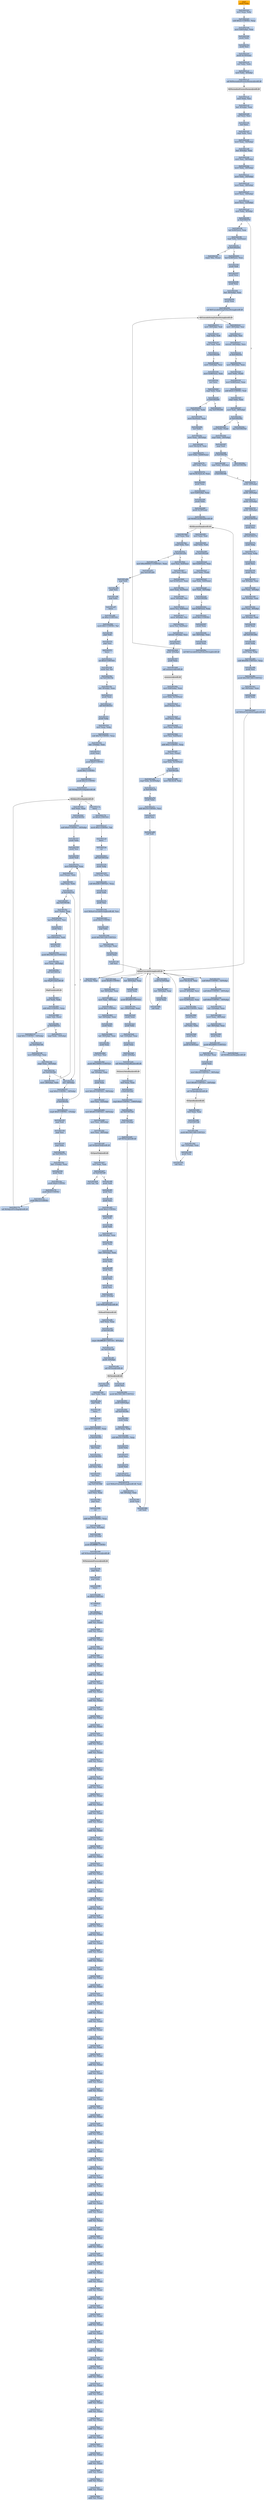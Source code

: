 digraph G {
node[shape=rectangle,style=filled,fillcolor=lightsteelblue,color=lightsteelblue]
bgcolor="transparent"
a0x010021b2pushl_ebp[label="start\npushl %ebp",color="lightgrey",fillcolor="orange"];
a0x010021b3movl_esp_ebp[label="0x010021b3\nmovl %esp, %ebp"];
a0x010021b5subl_0x2cUINT8_esp[label="0x010021b5\nsubl $0x2c<UINT8>, %esp"];
a0x010021b8movl_0x8ebp__eax[label="0x010021b8\nmovl 0x8(%ebp), %eax"];
a0x010021bbpushl_ebx[label="0x010021bb\npushl %ebx"];
a0x010021bcpushl_esi[label="0x010021bc\npushl %esi"];
a0x010021bdpushl_0x10eax_[label="0x010021bd\npushl 0x10(%eax)"];
a0x010021c0xorl_ebx_ebx[label="0x010021c0\nxorl %ebx, %ebx"];
a0x010021c2movl_ebx__4ebp_[label="0x010021c2\nmovl %ebx, -4(%ebp)"];
a0x010021c5call_RtlNormalizeProcessParams_ntdll_dll[label="0x010021c5\ncall RtlNormalizeProcessParams@ntdll.dll"];
RtlNormalizeProcessParams_ntdll_dll[label="RtlNormalizeProcessParams@ntdll.dll",color="lightgrey",fillcolor="lightgrey"];
a0x010021cbmovl_eax_esi[label="0x010021cb\nmovl %eax, %esi"];
a0x010021cdleal__4ebp__eax[label="0x010021cd\nleal -4(%ebp), %eax"];
a0x010021d0xorl_ecx_ecx[label="0x010021d0\nxorl %ecx, %ecx"];
a0x010021d2incl_ecx[label="0x010021d2\nincl %ecx"];
a0x010021d3cmpl_ebx_esi[label="0x010021d3\ncmpl %ebx, %esi"];
a0x010021d5movl_eax__32ebp_[label="0x010021d5\nmovl %eax, -32(%ebp)"];
a0x010021d8leal__4ebp__eax[label="0x010021d8\nleal -4(%ebp), %eax"];
a0x010021dbmovl_esi__36ebp_[label="0x010021db\nmovl %esi, -36(%ebp)"];
a0x010021demovl_ebx__20ebp_[label="0x010021de\nmovl %ebx, -20(%ebp)"];
a0x010021e1movl_ebx__24ebp_[label="0x010021e1\nmovl %ebx, -24(%ebp)"];
a0x010021e4movl_eax__28ebp_[label="0x010021e4\nmovl %eax, -28(%ebp)"];
a0x010021e7movl_ecx__16ebp_[label="0x010021e7\nmovl %ecx, -16(%ebp)"];
a0x010021eamovl_ecx__12ebp_[label="0x010021ea\nmovl %ecx, -12(%ebp)"];
a0x010021edmovl_ebx__8ebp_[label="0x010021ed\nmovl %ebx, -8(%ebp)"];
a0x010021f0je_0x01002374[label="0x010021f0\nje 0x01002374"];
a0x010021f6leal_0x40esi__eax[label="0x010021f6\nleal 0x40(%esi), %eax"];
a0x01002374pushl__20ebp_[label="0x01002374\npushl -20(%ebp)"];
a0x01002377pushl__28ebp_[label="0x01002377\npushl -28(%ebp)"];
a0x0100237apushl__32ebp_[label="0x0100237a\npushl -32(%ebp)"];
a0x0100237dpushl__24ebp_[label="0x0100237d\npushl -24(%ebp)"];
a0x01002380call_0x0100191d[label="0x01002380\ncall 0x0100191d"];
a0x0100191dpushl_esi[label="0x0100191d\npushl %esi"];
a0x0100191ecall_0x0100217e[label="0x0100191e\ncall 0x0100217e"];
a0x0100217epushl_ebp[label="0x0100217e\npushl %ebp"];
a0x0100217fmovl_esp_ebp[label="0x0100217f\nmovl %esp, %ebp"];
a0x01002181pushl_ecx[label="0x01002181\npushl %ecx"];
a0x01002182pushl_ecx[label="0x01002182\npushl %ecx"];
a0x01002183leal__8ebp__eax[label="0x01002183\nleal -8(%ebp), %eax"];
a0x01002186movl_eax__4ebp_[label="0x01002186\nmovl %eax, -4(%ebp)"];
a0x01002189leal__8ebp__eax[label="0x01002189\nleal -8(%ebp), %eax"];
a0x0100218cmovl_eax__8ebp_[label="0x0100218c\nmovl %eax, -8(%ebp)"];
a0x0100218fleal__8ebp__eax[label="0x0100218f\nleal -8(%ebp), %eax"];
a0x01002192pushl_eax[label="0x01002192\npushl %eax"];
a0x01002193call_0x01001d92[label="0x01002193\ncall 0x01001d92"];
a0x01001d92pushl_ebp[label="0x01001d92\npushl %ebp"];
a0x01001d93movl_esp_ebp[label="0x01001d93\nmovl %esp, %ebp"];
a0x01001d95subl_0x458UINT32_esp[label="0x01001d95\nsubl $0x458<UINT32>, %esp"];
a0x01001d9bpushl_esi[label="0x01001d9b\npushl %esi"];
a0x01001d9cpushl_0x1001190UINT32[label="0x01001d9c\npushl $0x1001190<UINT32>"];
a0x01001da1leal__64ebp__eax[label="0x01001da1\nleal -64(%ebp), %eax"];
a0x01001da4pushl_eax[label="0x01001da4\npushl %eax"];
a0x01001da5call_RtlInitUnicodeString_ntdll_dll[label="0x01001da5\ncall RtlInitUnicodeString@ntdll.dll"];
RtlInitUnicodeString_ntdll_dll[label="RtlInitUnicodeString@ntdll.dll",color="lightgrey",fillcolor="lightgrey"];
a0x01001dabpushl_0x60UINT8[label="0x01001dab\npushl $0x60<UINT8>"];
a0x01001dadleal__64ebp__eax[label="0x01001dad\nleal -64(%ebp), %eax"];
a0x01001db0movl_eax__48ebp_[label="0x01001db0\nmovl %eax, -48(%ebp)"];
a0x01001db3pushl_0x1UINT8[label="0x01001db3\npushl $0x1<UINT8>"];
a0x01001db5leal__24ebp__eax[label="0x01001db5\nleal -24(%ebp), %eax"];
a0x01001db8pushl_eax[label="0x01001db8\npushl %eax"];
a0x01001db9leal__56ebp__eax[label="0x01001db9\nleal -56(%ebp), %eax"];
a0x01001dbcpushl_eax[label="0x01001dbc\npushl %eax"];
a0x01001dbdxorl_esi_esi[label="0x01001dbd\nxorl %esi, %esi"];
a0x01001dbfpushl_0x100001UINT32[label="0x01001dbf\npushl $0x100001<UINT32>"];
a0x01001dc4leal__4ebp__eax[label="0x01001dc4\nleal -4(%ebp), %eax"];
a0x01001dc7pushl_eax[label="0x01001dc7\npushl %eax"];
a0x01001dc8movl_0x18UINT32__56ebp_[label="0x01001dc8\nmovl $0x18<UINT32>, -56(%ebp)"];
a0x01001dcfmovl_esi__52ebp_[label="0x01001dcf\nmovl %esi, -52(%ebp)"];
a0x01001dd2movl_0x40UINT32__44ebp_[label="0x01001dd2\nmovl $0x40<UINT32>, -44(%ebp)"];
a0x01001dd9movl_esi__40ebp_[label="0x01001dd9\nmovl %esi, -40(%ebp)"];
a0x01001ddcmovl_esi__36ebp_[label="0x01001ddc\nmovl %esi, -36(%ebp)"];
a0x01001ddfcall_NtOpenFile_ntdll_dll[label="0x01001ddf\ncall NtOpenFile@ntdll.dll"];
NtOpenFile_ntdll_dll[label="NtOpenFile@ntdll.dll",color="lightgrey",fillcolor="lightgrey"];
a0x01001de5testl_eax_eax[label="0x01001de5\ntestl %eax, %eax"];
a0x01001de7jnl_0x01001df0[label="0x01001de7\njnl 0x01001df0"];
a0x01001df0pushl_edi[label="0x01001df0\npushl %edi"];
a0x01001df1pushl_esi[label="0x01001df1\npushl %esi"];
a0x01001df2pushl_esi[label="0x01001df2\npushl %esi"];
a0x01001df3pushl_0x2UINT8[label="0x01001df3\npushl $0x2<UINT8>"];
a0x01001df5popl_edi[label="0x01001df5\npopl %edi"];
a0x01001df6pushl_edi[label="0x01001df6\npushl %edi"];
a0x01001df7leal__8ebp__eax[label="0x01001df7\nleal -8(%ebp), %eax"];
a0x01001dfapushl_eax[label="0x01001dfa\npushl %eax"];
a0x01001dfbleal__24ebp__eax[label="0x01001dfb\nleal -24(%ebp), %eax"];
a0x01001dfepushl_eax[label="0x01001dfe\npushl %eax"];
a0x01001dffpushl_esi[label="0x01001dff\npushl %esi"];
a0x01001e00pushl_esi[label="0x01001e00\npushl %esi"];
a0x01001e01pushl_esi[label="0x01001e01\npushl %esi"];
a0x01001e02pushl__4ebp_[label="0x01001e02\npushl -4(%ebp)"];
a0x01001e05call_NtReadFile_ntdll_dll[label="0x01001e05\ncall NtReadFile@ntdll.dll"];
NtReadFile_ntdll_dll[label="NtReadFile@ntdll.dll",color="lightgrey",fillcolor="lightgrey"];
a0x01001e0btestl_eax_eax[label="0x01001e0b\ntestl %eax, %eax"];
a0x01001e0djl_0x01001ef6[label="0x01001e0d\njl 0x01001ef6"];
a0x01001e13cmpw_0xfffffeffUINT16__8ebp_[label="0x01001e13\ncmpw $0xfffffeff<UINT16>, -8(%ebp)"];
a0x01001e19jne_0x01001ef6[label="0x01001e19\njne 0x01001ef6"];
a0x01001ef6pushl__4ebp_[label="0x01001ef6\npushl -4(%ebp)"];
a0x01001ef9call_NtClose_ntdll_dll[label="0x01001ef9\ncall NtClose@ntdll.dll"];
NtClose_ntdll_dll[label="NtClose@ntdll.dll",color="lightgrey",fillcolor="lightgrey"];
a0x01001effpushl_esi[label="0x01001eff\npushl %esi"];
a0x01001f00pushl_0x1001190UINT32[label="0x01001f00\npushl $0x1001190<UINT32>"];
a0x01001f05pushl_0x8ebp_[label="0x01001f05\npushl 0x8(%ebp)"];
a0x01001f08call_0x0100196c[label="0x01001f08\ncall 0x0100196c"];
a0x0100196cpushl_ebp[label="0x0100196c\npushl %ebp"];
a0x0100196dmovl_esp_ebp[label="0x0100196d\nmovl %esp, %ebp"];
a0x0100196fsubl_0x10UINT8_esp[label="0x0100196f\nsubl $0x10<UINT8>, %esp"];
a0x01001972pushl_ebx[label="0x01001972\npushl %ebx"];
a0x01001973pushl_esi[label="0x01001973\npushl %esi"];
a0x01001974pushl_edi[label="0x01001974\npushl %edi"];
a0x01001975pushl_0xcebp_[label="0x01001975\npushl 0xc(%ebp)"];
a0x01001978movl_RtlInitUnicodeString_ntdll_dll_edi[label="0x01001978\nmovl RtlInitUnicodeString@ntdll.dll, %edi"];
a0x0100197eleal__8ebp__eax[label="0x0100197e\nleal -8(%ebp), %eax"];
a0x01001981pushl_eax[label="0x01001981\npushl %eax"];
a0x01001982call_edi[label="0x01001982\ncall %edi"];
a0x01001984pushl_0x10ebp_[label="0x01001984\npushl 0x10(%ebp)"];
a0x01001987leal__16ebp__eax[label="0x01001987\nleal -16(%ebp), %eax"];
a0x0100198apushl_eax[label="0x0100198a\npushl %eax"];
a0x0100198bcall_edi[label="0x0100198b\ncall %edi"];
a0x0100198dmovl_fs_0x18_eax[label="0x0100198d\nmovl %fs:0x18, %eax"];
a0x01001993movzwl__6ebp__ecx[label="0x01001993\nmovzwl -6(%ebp), %ecx"];
a0x01001997movl_0x30eax__eax[label="0x01001997\nmovl 0x30(%eax), %eax"];
a0x0100199aaddl_0x18UINT8_ecx[label="0x0100199a\naddl $0x18<UINT8>, %ecx"];
a0x0100199dpushl_ecx[label="0x0100199d\npushl %ecx"];
a0x0100199exorl_ebx_ebx[label="0x0100199e\nxorl %ebx, %ebx"];
a0x010019a0pushl_ebx[label="0x010019a0\npushl %ebx"];
a0x010019a1pushl_0x18eax_[label="0x010019a1\npushl 0x18(%eax)"];
a0x010019a4call_RtlAllocateHeap_ntdll_dll[label="0x010019a4\ncall RtlAllocateHeap@ntdll.dll"];
RtlAllocateHeap_ntdll_dll[label="RtlAllocateHeap@ntdll.dll",color="lightgrey",fillcolor="lightgrey"];
a0x010019aamovl_eax_esi[label="0x010019aa\nmovl %eax, %esi"];
a0x010019accmpl_ebx_esi[label="0x010019ac\ncmpl %ebx, %esi"];
a0x010019aeje_0x01001a50[label="0x010019ae\nje 0x01001a50"];
a0x01001a50movl_0xc0000017UINT32_eax[label="0x01001a50\nmovl $0xc0000017<UINT32>, %eax"];
a0x01001a55jmp_0x01001a84[label="0x01001a55\njmp 0x01001a84"];
a0x01001a84popl_edi[label="0x01001a84\npopl %edi"];
a0x01001a85popl_esi[label="0x01001a85\npopl %esi"];
a0x01001a86popl_ebx[label="0x01001a86\npopl %ebx"];
a0x01001a87leave_[label="0x01001a87\nleave "];
a0x01001a88ret_0xcUINT16[label="0x01001a88\nret $0xc<UINT16>"];
a0x01001f0dmovb_0x1UINT8_al[label="0x01001f0d\nmovb $0x1<UINT8>, %al"];
a0x01001f0fpopl_edi[label="0x01001f0f\npopl %edi"];
a0x01001f10popl_esi[label="0x01001f10\npopl %esi"];
a0x01001f11leave_[label="0x01001f11\nleave "];
a0x01001f12ret_0x4UINT16[label="0x01001f12\nret $0x4<UINT16>"];
a0x01002198testb_al_al[label="0x01002198\ntestb %al, %al"];
a0x0100219ajne_0x0100219e[label="0x0100219a\njne 0x0100219e"];
a0x0100219eleal__8ebp__eax[label="0x0100219e\nleal -8(%ebp), %eax"];
a0x010021a1pushl_eax[label="0x010021a1\npushl %eax"];
a0x010021a2call_0x01001f15[label="0x010021a2\ncall 0x01001f15"];
a0x01001f15pushl_ebp[label="0x01001f15\npushl %ebp"];
a0x01001f16movl_esp_ebp[label="0x01001f16\nmovl %esp, %ebp"];
a0x01001f18subl_0x70UINT8_esp[label="0x01001f18\nsubl $0x70<UINT8>, %esp"];
a0x01001f1bleal__1ebp__eax[label="0x01001f1b\nleal -1(%ebp), %eax"];
a0x01001f1epushl_eax[label="0x01001f1e\npushl %eax"];
a0x01001f1fpushl_0x0UINT8[label="0x01001f1f\npushl $0x0<UINT8>"];
a0x01001f21pushl_0x1UINT8[label="0x01001f21\npushl $0x1<UINT8>"];
a0x01001f23pushl_0x12UINT8[label="0x01001f23\npushl $0x12<UINT8>"];
a0x01001f25call_RtlAdjustPrivilege_ntdll_dll[label="0x01001f25\ncall RtlAdjustPrivilege@ntdll.dll"];
RtlAdjustPrivilege_ntdll_dll[label="RtlAdjustPrivilege@ntdll.dll",color="lightgrey",fillcolor="lightgrey"];
a0x01001f2btestl_eax_eax[label="0x01001f2b\ntestl %eax, %eax"];
a0x01001f2djnl_0x01001f33[label="0x01001f2d\njnl 0x01001f33"];
a0x01001f33andl_0x0UINT8__16ebp_[label="0x01001f33\nandl $0x0<UINT8>, -16(%ebp)"];
a0x01001f37pushl_ebx[label="0x01001f37\npushl %ebx"];
a0x01001f38pushl_esi[label="0x01001f38\npushl %esi"];
a0x01001f39pushl_edi[label="0x01001f39\npushl %edi"];
a0x01001f3amovl_0x8ebp__eax[label="0x01001f3a\nmovl 0x8(%ebp), %eax"];
a0x01001f3dmovl_eax__ebx[label="0x01001f3d\nmovl (%eax), %ebx"];
a0x01001f3fcmpl_eax_ebx[label="0x01001f3f\ncmpl %eax, %ebx"];
a0x01001f41je_0x01002154[label="0x01001f41\nje 0x01002154"];
a0x01002154incl__16ebp_[label="0x01002154\nincl -16(%ebp)"];
a0x01002157cmpl_0x2UINT8__16ebp_[label="0x01002157\ncmpl $0x2<UINT8>, -16(%ebp)"];
a0x0100215bjl_0x01001f3a[label="0x0100215b\njl 0x01001f3a"];
a0x01002161cmpb_0x0UINT8__1ebp_[label="0x01002161\ncmpb $0x0<UINT8>, -1(%ebp)"];
a0x01002165popl_edi[label="0x01002165\npopl %edi"];
a0x01002166popl_esi[label="0x01002166\npopl %esi"];
a0x01002167popl_ebx[label="0x01002167\npopl %ebx"];
a0x01002168jne_0x0100217a[label="0x01002168\njne 0x0100217a"];
a0x0100216aleal__1ebp__eax[label="0x0100216a\nleal -1(%ebp), %eax"];
a0x0100216dpushl_eax[label="0x0100216d\npushl %eax"];
a0x0100216epushl_0x0UINT8[label="0x0100216e\npushl $0x0<UINT8>"];
a0x01002170pushl_0x0UINT8[label="0x01002170\npushl $0x0<UINT8>"];
a0x01002172pushl_0x12UINT8[label="0x01002172\npushl $0x12<UINT8>"];
a0x01002174call_RtlAdjustPrivilege_ntdll_dll[label="0x01002174\ncall RtlAdjustPrivilege@ntdll.dll"];
a0x0100217aleave_[label="0x0100217a\nleave "];
a0x0100217bret_0x4UINT16[label="0x0100217b\nret $0x4<UINT16>"];
a0x010021a7movb_0x1UINT8_al[label="0x010021a7\nmovb $0x1<UINT8>, %al"];
a0x010021a9leave_[label="0x010021a9\nleave "];
a0x010021aaret[label="0x010021aa\nret"];
a0x01001923call_0x01001232[label="0x01001923\ncall 0x01001232"];
a0x01001232pushl_ebp[label="0x01001232\npushl %ebp"];
a0x01001233movl_esp_ebp[label="0x01001233\nmovl %esp, %ebp"];
a0x01001235subl_0x428UINT32_esp[label="0x01001235\nsubl $0x428<UINT32>, %esp"];
a0x0100123bpushl_ebx[label="0x0100123b\npushl %ebx"];
a0x0100123cpushl_esi[label="0x0100123c\npushl %esi"];
a0x0100123dmovl_RtlInitUnicodeString_ntdll_dll_esi[label="0x0100123d\nmovl RtlInitUnicodeString@ntdll.dll, %esi"];
a0x01001243pushl_0x2UINT8[label="0x01001243\npushl $0x2<UINT8>"];
a0x01001245popl_ebx[label="0x01001245\npopl %ebx"];
a0x01001246pushl_0x1001124UINT32[label="0x01001246\npushl $0x1001124<UINT32>"];
a0x0100124bleal__12ebp__eax[label="0x0100124b\nleal -12(%ebp), %eax"];
a0x0100124epushl_eax[label="0x0100124e\npushl %eax"];
a0x0100124fcall_esi[label="0x0100124f\ncall %esi"];
a0x01001251andl_0x0UINT8__32ebp_[label="0x01001251\nandl $0x0<UINT8>, -32(%ebp)"];
a0x01001255andl_0x0UINT8__20ebp_[label="0x01001255\nandl $0x0<UINT8>, -20(%ebp)"];
a0x01001259andl_0x0UINT8__16ebp_[label="0x01001259\nandl $0x0<UINT8>, -16(%ebp)"];
a0x0100125dleal__12ebp__eax[label="0x0100125d\nleal -12(%ebp), %eax"];
a0x01001260movl_eax__28ebp_[label="0x01001260\nmovl %eax, -28(%ebp)"];
a0x01001263leal__36ebp__eax[label="0x01001263\nleal -36(%ebp), %eax"];
a0x01001266pushl_eax[label="0x01001266\npushl %eax"];
a0x01001267pushl_0x20001UINT32[label="0x01001267\npushl $0x20001<UINT32>"];
a0x0100126cleal__4ebp__eax[label="0x0100126c\nleal -4(%ebp), %eax"];
a0x0100126fpushl_eax[label="0x0100126f\npushl %eax"];
a0x01001270movl_0x18UINT32__36ebp_[label="0x01001270\nmovl $0x18<UINT32>, -36(%ebp)"];
a0x01001277movl_0x40UINT32__24ebp_[label="0x01001277\nmovl $0x40<UINT32>, -24(%ebp)"];
a0x0100127ecall_NtOpenKey_ntdll_dll[label="0x0100127e\ncall NtOpenKey@ntdll.dll"];
NtOpenKey_ntdll_dll[label="NtOpenKey@ntdll.dll",color="lightgrey",fillcolor="lightgrey"];
a0x01001284testl_eax_eax[label="0x01001284\ntestl %eax, %eax"];
a0x01001286jl_0x010012db[label="0x01001286\njl 0x010012db"];
a0x01001288pushl_0x1001108UINT32[label="0x01001288\npushl $0x1001108<UINT32>"];
a0x0100128dleal__12ebp__eax[label="0x0100128d\nleal -12(%ebp), %eax"];
a0x01001290pushl_eax[label="0x01001290\npushl %eax"];
a0x01001291call_esi[label="0x01001291\ncall %esi"];
a0x01001293leal__40ebp__eax[label="0x01001293\nleal -40(%ebp), %eax"];
a0x01001296pushl_eax[label="0x01001296\npushl %eax"];
a0x01001297pushl_0x400UINT32[label="0x01001297\npushl $0x400<UINT32>"];
a0x0100129cleal__1064ebp__eax[label="0x0100129c\nleal -1064(%ebp), %eax"];
a0x010012a2pushl_eax[label="0x010012a2\npushl %eax"];
a0x010012a3pushl_ebx[label="0x010012a3\npushl %ebx"];
a0x010012a4leal__12ebp__eax[label="0x010012a4\nleal -12(%ebp), %eax"];
a0x010012a7pushl_eax[label="0x010012a7\npushl %eax"];
a0x010012a8pushl__4ebp_[label="0x010012a8\npushl -4(%ebp)"];
a0x010012abcall_NtQueryValueKey_ntdll_dll[label="0x010012ab\ncall NtQueryValueKey@ntdll.dll"];
NtQueryValueKey_ntdll_dll[label="NtQueryValueKey@ntdll.dll",color="lightgrey",fillcolor="lightgrey"];
a0x010012b1testl_eax_eax[label="0x010012b1\ntestl %eax, %eax"];
a0x010012b3jl_0x010012d2[label="0x010012b3\njl 0x010012d2"];
a0x010012b5cmpl_0x4UINT8__1060ebp_[label="0x010012b5\ncmpl $0x4<UINT8>, -1060(%ebp)"];
a0x010012bcjne_0x010012d2[label="0x010012bc\njne 0x010012d2"];
a0x010012d2pushl__4ebp_[label="0x010012d2\npushl -4(%ebp)"];
a0x010012d5call_NtClose_ntdll_dll[label="0x010012d5\ncall NtClose@ntdll.dll"];
a0x010012dbpopl_esi[label="0x010012db\npopl %esi"];
a0x010012dcmovl_ebx_eax[label="0x010012dc\nmovl %ebx, %eax"];
a0x010012depopl_ebx[label="0x010012de\npopl %ebx"];
a0x010012dfleave_[label="0x010012df\nleave "];
a0x010012e0ret[label="0x010012e0\nret"];
a0x01001928subl_0x0UINT8_eax[label="0x01001928\nsubl $0x0<UINT8>, %eax"];
a0x0100192bje_0x01001951[label="0x0100192b\nje 0x01001951"];
a0x0100192ddecl_eax[label="0x0100192d\ndecl %eax"];
a0x0100192eje_0x01001935[label="0x0100192e\nje 0x01001935"];
a0x01001930xorl_esi_esi[label="0x01001930\nxorl %esi, %esi"];
a0x01001932incl_esi[label="0x01001932\nincl %esi"];
a0x01001933jmp_0x01001968[label="0x01001933\njmp 0x01001968"];
a0x01001968movl_esi_eax[label="0x01001968\nmovl %esi, %eax"];
a0x0100196apopl_esi[label="0x0100196a\npopl %esi"];
a0x0100196bret[label="0x0100196b\nret"];
a0x01002385addl_0x10UINT8_esp[label="0x01002385\naddl $0x10<UINT8>, %esp"];
a0x01002388movl_eax__8ebp_[label="0x01002388\nmovl %eax, -8(%ebp)"];
a0x0100238bpushl__8ebp_[label="0x0100238b\npushl -8(%ebp)"];
a0x0100238epushl_0xffffffffUINT8[label="0x0100238e\npushl $0xffffffff<UINT8>"];
a0x01002390call_NtTerminateProcess_ntdll_dll[label="0x01002390\ncall NtTerminateProcess@ntdll.dll"];
NtTerminateProcess_ntdll_dll[label="NtTerminateProcess@ntdll.dll",color="lightgrey",fillcolor="lightgrey"];
a0x01002396popl_esi[label="0x01002396\npopl %esi"];
a0x01002397popl_ebx[label="0x01002397\npopl %ebx"];
a0x01002398leave_[label="0x01002398\nleave "];
a0x01002399ret_0x4UINT16[label="0x01002399\nret $0x4<UINT16>"];
a0x7c8000c0nop_[label="0x7c8000c0\nnop "];
a0x7c8000c1call_0x63d7f9f4[label="0x7c8000c1\ncall 0x63d7f9f4"];
a0x63d7f9f4addb_al_eax_[label="0x63d7f9f4\naddb %al, (%eax)"];
a0x63d7f9f6addb_al_eax_[label="0x63d7f9f6\naddb %al, (%eax)"];
a0x63d7f9f8addb_al_eax_[label="0x63d7f9f8\naddb %al, (%eax)"];
a0x63d7f9faaddb_al_eax_[label="0x63d7f9fa\naddb %al, (%eax)"];
a0x63d7f9fcaddb_al_eax_[label="0x63d7f9fc\naddb %al, (%eax)"];
a0x63d7f9feaddb_al_eax_[label="0x63d7f9fe\naddb %al, (%eax)"];
a0x63d7fa00addb_al_eax_[label="0x63d7fa00\naddb %al, (%eax)"];
a0x63d7fa02addb_al_eax_[label="0x63d7fa02\naddb %al, (%eax)"];
a0x63d7fa04addb_al_eax_[label="0x63d7fa04\naddb %al, (%eax)"];
a0x63d7fa06addb_al_eax_[label="0x63d7fa06\naddb %al, (%eax)"];
a0x63d7fa08addb_al_eax_[label="0x63d7fa08\naddb %al, (%eax)"];
a0x63d7fa0aaddb_al_eax_[label="0x63d7fa0a\naddb %al, (%eax)"];
a0x63d7fa0caddb_al_eax_[label="0x63d7fa0c\naddb %al, (%eax)"];
a0x63d7fa0eaddb_al_eax_[label="0x63d7fa0e\naddb %al, (%eax)"];
a0x63d7fa10addb_al_eax_[label="0x63d7fa10\naddb %al, (%eax)"];
a0x63d7fa12addb_al_eax_[label="0x63d7fa12\naddb %al, (%eax)"];
a0x63d7fa14addb_al_eax_[label="0x63d7fa14\naddb %al, (%eax)"];
a0x63d7fa16addb_al_eax_[label="0x63d7fa16\naddb %al, (%eax)"];
a0x63d7fa18addb_al_eax_[label="0x63d7fa18\naddb %al, (%eax)"];
a0x63d7fa1aaddb_al_eax_[label="0x63d7fa1a\naddb %al, (%eax)"];
a0x63d7fa1caddb_al_eax_[label="0x63d7fa1c\naddb %al, (%eax)"];
a0x63d7fa1eaddb_al_eax_[label="0x63d7fa1e\naddb %al, (%eax)"];
a0x63d7fa20addb_al_eax_[label="0x63d7fa20\naddb %al, (%eax)"];
a0x63d7fa22addb_al_eax_[label="0x63d7fa22\naddb %al, (%eax)"];
a0x63d7fa24addb_al_eax_[label="0x63d7fa24\naddb %al, (%eax)"];
a0x63d7fa26addb_al_eax_[label="0x63d7fa26\naddb %al, (%eax)"];
a0x63d7fa28addb_al_eax_[label="0x63d7fa28\naddb %al, (%eax)"];
a0x63d7fa2aaddb_al_eax_[label="0x63d7fa2a\naddb %al, (%eax)"];
a0x63d7fa2caddb_al_eax_[label="0x63d7fa2c\naddb %al, (%eax)"];
a0x63d7fa2eaddb_al_eax_[label="0x63d7fa2e\naddb %al, (%eax)"];
a0x63d7fa30addb_al_eax_[label="0x63d7fa30\naddb %al, (%eax)"];
a0x63d7fa32addb_al_eax_[label="0x63d7fa32\naddb %al, (%eax)"];
a0x63d7fa34addb_al_eax_[label="0x63d7fa34\naddb %al, (%eax)"];
a0x63d7fa36addb_al_eax_[label="0x63d7fa36\naddb %al, (%eax)"];
a0x63d7fa38addb_al_eax_[label="0x63d7fa38\naddb %al, (%eax)"];
a0x63d7fa3aaddb_al_eax_[label="0x63d7fa3a\naddb %al, (%eax)"];
a0x63d7fa3caddb_al_eax_[label="0x63d7fa3c\naddb %al, (%eax)"];
a0x63d7fa3eaddb_al_eax_[label="0x63d7fa3e\naddb %al, (%eax)"];
a0x63d7fa40addb_al_eax_[label="0x63d7fa40\naddb %al, (%eax)"];
a0x63d7fa42addb_al_eax_[label="0x63d7fa42\naddb %al, (%eax)"];
a0x63d7fa44addb_al_eax_[label="0x63d7fa44\naddb %al, (%eax)"];
a0x63d7fa46addb_al_eax_[label="0x63d7fa46\naddb %al, (%eax)"];
a0x63d7fa48addb_al_eax_[label="0x63d7fa48\naddb %al, (%eax)"];
a0x63d7fa4aaddb_al_eax_[label="0x63d7fa4a\naddb %al, (%eax)"];
a0x63d7fa4caddb_al_eax_[label="0x63d7fa4c\naddb %al, (%eax)"];
a0x63d7fa4eaddb_al_eax_[label="0x63d7fa4e\naddb %al, (%eax)"];
a0x63d7fa50addb_al_eax_[label="0x63d7fa50\naddb %al, (%eax)"];
a0x63d7fa52addb_al_eax_[label="0x63d7fa52\naddb %al, (%eax)"];
a0x63d7fa54addb_al_eax_[label="0x63d7fa54\naddb %al, (%eax)"];
a0x63d7fa56addb_al_eax_[label="0x63d7fa56\naddb %al, (%eax)"];
a0x63d7fa58addb_al_eax_[label="0x63d7fa58\naddb %al, (%eax)"];
a0x63d7fa5aaddb_al_eax_[label="0x63d7fa5a\naddb %al, (%eax)"];
a0x63d7fa5caddb_al_eax_[label="0x63d7fa5c\naddb %al, (%eax)"];
a0x63d7fa5eaddb_al_eax_[label="0x63d7fa5e\naddb %al, (%eax)"];
a0x63d7fa60addb_al_eax_[label="0x63d7fa60\naddb %al, (%eax)"];
a0x63d7fa62addb_al_eax_[label="0x63d7fa62\naddb %al, (%eax)"];
a0x63d7fa64addb_al_eax_[label="0x63d7fa64\naddb %al, (%eax)"];
a0x63d7fa66addb_al_eax_[label="0x63d7fa66\naddb %al, (%eax)"];
a0x63d7fa68addb_al_eax_[label="0x63d7fa68\naddb %al, (%eax)"];
a0x63d7fa6aaddb_al_eax_[label="0x63d7fa6a\naddb %al, (%eax)"];
a0x63d7fa6caddb_al_eax_[label="0x63d7fa6c\naddb %al, (%eax)"];
a0x63d7fa6eaddb_al_eax_[label="0x63d7fa6e\naddb %al, (%eax)"];
a0x63d7fa70addb_al_eax_[label="0x63d7fa70\naddb %al, (%eax)"];
a0x63d7fa72addb_al_eax_[label="0x63d7fa72\naddb %al, (%eax)"];
a0x63d7fa74addb_al_eax_[label="0x63d7fa74\naddb %al, (%eax)"];
a0x63d7fa76addb_al_eax_[label="0x63d7fa76\naddb %al, (%eax)"];
a0x63d7fa78addb_al_eax_[label="0x63d7fa78\naddb %al, (%eax)"];
a0x63d7fa7aaddb_al_eax_[label="0x63d7fa7a\naddb %al, (%eax)"];
a0x63d7fa7caddb_al_eax_[label="0x63d7fa7c\naddb %al, (%eax)"];
a0x63d7fa7eaddb_al_eax_[label="0x63d7fa7e\naddb %al, (%eax)"];
a0x63d7fa80addb_al_eax_[label="0x63d7fa80\naddb %al, (%eax)"];
a0x63d7fa82addb_al_eax_[label="0x63d7fa82\naddb %al, (%eax)"];
a0x63d7fa84addb_al_eax_[label="0x63d7fa84\naddb %al, (%eax)"];
a0x63d7fa86addb_al_eax_[label="0x63d7fa86\naddb %al, (%eax)"];
a0x63d7fa88addb_al_eax_[label="0x63d7fa88\naddb %al, (%eax)"];
a0x63d7fa8aaddb_al_eax_[label="0x63d7fa8a\naddb %al, (%eax)"];
a0x63d7fa8caddb_al_eax_[label="0x63d7fa8c\naddb %al, (%eax)"];
a0x63d7fa8eaddb_al_eax_[label="0x63d7fa8e\naddb %al, (%eax)"];
a0x63d7fa90addb_al_eax_[label="0x63d7fa90\naddb %al, (%eax)"];
a0x63d7fa92addb_al_eax_[label="0x63d7fa92\naddb %al, (%eax)"];
a0x63d7fa94addb_al_eax_[label="0x63d7fa94\naddb %al, (%eax)"];
a0x63d7fa96addb_al_eax_[label="0x63d7fa96\naddb %al, (%eax)"];
a0x63d7fa98addb_al_eax_[label="0x63d7fa98\naddb %al, (%eax)"];
a0x63d7fa9aaddb_al_eax_[label="0x63d7fa9a\naddb %al, (%eax)"];
a0x63d7fa9caddb_al_eax_[label="0x63d7fa9c\naddb %al, (%eax)"];
a0x63d7fa9eaddb_al_eax_[label="0x63d7fa9e\naddb %al, (%eax)"];
a0x63d7faa0addb_al_eax_[label="0x63d7faa0\naddb %al, (%eax)"];
a0x63d7faa2addb_al_eax_[label="0x63d7faa2\naddb %al, (%eax)"];
a0x63d7faa4addb_al_eax_[label="0x63d7faa4\naddb %al, (%eax)"];
a0x63d7faa6addb_al_eax_[label="0x63d7faa6\naddb %al, (%eax)"];
a0x63d7faa8addb_al_eax_[label="0x63d7faa8\naddb %al, (%eax)"];
a0x63d7faaaaddb_al_eax_[label="0x63d7faaa\naddb %al, (%eax)"];
a0x63d7faacaddb_al_eax_[label="0x63d7faac\naddb %al, (%eax)"];
a0x63d7faaeaddb_al_eax_[label="0x63d7faae\naddb %al, (%eax)"];
a0x63d7fab0addb_al_eax_[label="0x63d7fab0\naddb %al, (%eax)"];
a0x63d7fab2addb_al_eax_[label="0x63d7fab2\naddb %al, (%eax)"];
a0x63d7fab4addb_al_eax_[label="0x63d7fab4\naddb %al, (%eax)"];
a0x63d7fab6addb_al_eax_[label="0x63d7fab6\naddb %al, (%eax)"];
a0x63d7fab8addb_al_eax_[label="0x63d7fab8\naddb %al, (%eax)"];
a0x63d7fabaaddb_al_eax_[label="0x63d7faba\naddb %al, (%eax)"];
a0x63d7fabcaddb_al_eax_[label="0x63d7fabc\naddb %al, (%eax)"];
a0x63d7fabeaddb_al_eax_[label="0x63d7fabe\naddb %al, (%eax)"];
a0x010021f9cmpl_ebx_0x4eax_[label="0x010021f9\ncmpl %ebx, 0x4(%eax)"];
a0x010021fcje_0x01002203[label="0x010021fc\nje 0x01002203"];
a0x010021fecmpw_bx_eax_[label="0x010021fe\ncmpw %bx, (%eax)"];
a0x01002203leal_0x38esi__eax[label="0x01002203\nleal 0x38(%esi), %eax"];
a0x01002206pushl_edi[label="0x01002206\npushl %edi"];
a0x01002207pushl_ecx[label="0x01002207\npushl %ecx"];
a0x01002208pushl_eax[label="0x01002208\npushl %eax"];
a0x01002209leal__44ebp__eax[label="0x01002209\nleal -44(%ebp), %eax"];
a0x0100220cpushl_eax[label="0x0100220c\npushl %eax"];
a0x0100220dcall_RtlUnicodeStringToAnsiString_ntdll_dll[label="0x0100220d\ncall RtlUnicodeStringToAnsiString@ntdll.dll"];
RtlUnicodeStringToAnsiString_ntdll_dll[label="RtlUnicodeStringToAnsiString@ntdll.dll",color="lightgrey",fillcolor="lightgrey"];
a0x01002213movl__40ebp__edi[label="0x01002213\nmovl -40(%ebp), %edi"];
a0x01002216cmpl_ebx_edi[label="0x01002216\ncmpl %ebx, %edi"];
a0x01002218movl_edi_eax[label="0x01002218\nmovl %edi, %eax"];
a0x0100221aje_0x01002246[label="0x0100221a\nje 0x01002246"];
a0x01002246movl__12ebp__ecx[label="0x01002246\nmovl -12(%ebp), %ecx"];
a0x01002249movl_0x48esi__eax[label="0x01002249\nmovl 0x48(%esi), %eax"];
a0x0100224cincl_ecx[label="0x0100224c\nincl %ecx"];
a0x0100224dcmpl_ebx_eax[label="0x0100224d\ncmpl %ebx, %eax"];
a0x0100224fje_0x01002265[label="0x0100224f\nje 0x01002265"];
a0x01002251jmp_0x01002260[label="0x01002251\njmp 0x01002260"];
a0x01002265movl__16ebp__edx[label="0x01002265\nmovl -16(%ebp), %edx"];
a0x01002268movl_0xcesi__eax[label="0x01002268\nmovl 0xc(%esi), %eax"];
a0x0100226bincl_edx[label="0x0100226b\nincl %edx"];
a0x0100226cmovl_eax__20ebp_[label="0x0100226c\nmovl %eax, -20(%ebp)"];
a0x0100226fmovl_fs_0x18_eax[label="0x0100226f\nmovl %fs:0x18, %eax"];
a0x01002275movl_ebx_0xbf4eax_[label="0x01002275\nmovl %ebx, 0xbf4(%eax)"];
a0x0100227baddl_edx_ecx[label="0x0100227b\naddl %edx, %ecx"];
a0x0100227dleal_0x10ecx4__eax[label="0x0100227d\nleal 0x10(,%ecx,4), %eax"];
a0x01002284pushl_eax[label="0x01002284\npushl %eax"];
a0x01002285movl_0x8ebp__eax[label="0x01002285\nmovl 0x8(%ebp), %eax"];
a0x01002288pushl_ebx[label="0x01002288\npushl %ebx"];
a0x01002289pushl_0x18eax_[label="0x01002289\npushl 0x18(%eax)"];
a0x0100228ccall_RtlAllocateHeap_ntdll_dll[label="0x0100228c\ncall RtlAllocateHeap@ntdll.dll"];
a0x01002292movl_eax_edi[label="0x01002292\nmovl %eax, %edi"];
a0x01002294cmpl_ebx_edi[label="0x01002294\ncmpl %ebx, %edi"];
a0x01002296jne_0x010022a0[label="0x01002296\njne 0x010022a0"];
a0x010022a0leal_0x40esi__eax[label="0x010022a0\nleal 0x40(%esi), %eax"];
a0x010022a3movl_ebx_edi_[label="0x010022a3\nmovl %ebx, (%edi)"];
a0x010022a5cmpl_ebx_0x4eax_[label="0x010022a5\ncmpl %ebx, 0x4(%eax)"];
a0x010022a8movl_edi__32ebp_[label="0x010022a8\nmovl %edi, -32(%ebp)"];
a0x010022abje_0x010022b2[label="0x010022ab\nje 0x010022b2"];
a0x010022b2leal_0x38esi__eax[label="0x010022b2\nleal 0x38(%esi), %eax"];
a0x010022b5pushl_0x1UINT8[label="0x010022b5\npushl $0x1<UINT8>"];
a0x010022b7pushl_eax[label="0x010022b7\npushl %eax"];
a0x010022b8leal__44ebp__eax[label="0x010022b8\nleal -44(%ebp), %eax"];
a0x010022bbpushl_eax[label="0x010022bb\npushl %eax"];
a0x010022bccall_RtlUnicodeStringToAnsiString_ntdll_dll[label="0x010022bc\ncall RtlUnicodeStringToAnsiString@ntdll.dll"];
a0x010022c2movl__40ebp__esi[label="0x010022c2\nmovl -40(%ebp), %esi"];
a0x010022c5cmpl_ebx_esi[label="0x010022c5\ncmpl %ebx, %esi"];
a0x010022c7movzwl__44ebp__ecx[label="0x010022c7\nmovzwl -44(%ebp), %ecx"];
a0x010022cbje_0x0100233a[label="0x010022cb\nje 0x0100233a"];
a0x0100233amovl__36ebp__eax[label="0x0100233a\nmovl -36(%ebp), %eax"];
a0x0100233dmovl_ebx_edi_[label="0x0100233d\nmovl %ebx, (%edi)"];
a0x0100233fmovl_0x48eax__eax[label="0x0100233f\nmovl 0x48(%eax), %eax"];
a0x01002342addl_0x4UINT8_edi[label="0x01002342\naddl $0x4<UINT8>, %edi"];
a0x01002345cmpl_ebx_eax[label="0x01002345\ncmpl %ebx, %eax"];
a0x01002347movl_edi__28ebp_[label="0x01002347\nmovl %edi, -28(%ebp)"];
a0x0100234aje_0x01002362[label="0x0100234a\nje 0x01002362"];
a0x0100234cjmp_0x0100235d[label="0x0100234c\njmp 0x0100235d"];
a0x01002362movl_ebx_edi_[label="0x01002362\nmovl %ebx, (%edi)"];
a0x01002364cmpl_ebx__20ebp_[label="0x01002364\ncmpl %ebx, -20(%ebp)"];
a0x01002367popl_edi[label="0x01002367\npopl %edi"];
a0x01002368je_0x0100236f[label="0x01002368\nje 0x0100236f"];
a0x0100236acall_0x0100239c[label="0x0100236a\ncall 0x0100239c"];
a0x0100236fcmpl_ebx__8ebp_[label="0x0100236f\ncmpl %ebx, -8(%ebp)"];
a0x01002372jl_0x0100238b[label="0x01002372\njl 0x0100238b"];
a0x01001de9xorb_al_al[label="0x01001de9\nxorb %al, %al"];
a0x010019b4movl_esi_0x4esi_[label="0x010019b4\nmovl %esi, 0x4(%esi)"];
a0x010019b7movl_esi_esi_[label="0x010019b7\nmovl %esi, (%esi)"];
a0x010019b9leal_0x18esi__eax[label="0x010019b9\nleal 0x18(%esi), %eax"];
a0x010019bcmovl_eax_0xcesi_[label="0x010019bc\nmovl %eax, 0xc(%esi)"];
a0x010019bfmovw__8ebp__cx[label="0x010019bf\nmovw -8(%ebp), %cx"];
a0x010019c3movw_cx_0x8esi_[label="0x010019c3\nmovw %cx, 0x8(%esi)"];
a0x010019c7movw__6ebp__cx[label="0x010019c7\nmovw -6(%ebp), %cx"];
a0x010019cbmovw_cx_0xaesi_[label="0x010019cb\nmovw %cx, 0xa(%esi)"];
a0x010019cfmovzwl__6ebp__ecx[label="0x010019cf\nmovzwl -6(%ebp), %ecx"];
a0x010019d3pushl_ecx[label="0x010019d3\npushl %ecx"];
a0x010019d4pushl__4ebp_[label="0x010019d4\npushl -4(%ebp)"];
a0x010019d7pushl_eax[label="0x010019d7\npushl %eax"];
a0x010019d8call_memmove_ntdll_dll[label="0x010019d8\ncall memmove@ntdll.dll"];
memmove_ntdll_dll[label="memmove@ntdll.dll",color="lightgrey",fillcolor="lightgrey"];
a0x010019demovl_0x8ebp__eax[label="0x010019de\nmovl 0x8(%ebp), %eax"];
a0x010019e1movl_ebx_0x14esi_[label="0x010019e1\nmovl %ebx, 0x14(%esi)"];
a0x010019e4movl_eax__ecx[label="0x010019e4\nmovl (%eax), %ecx"];
a0x010019e6movl_ecx_esi_[label="0x010019e6\nmovl %ecx, (%esi)"];
a0x010019e8movl_eax_0x4esi_[label="0x010019e8\nmovl %eax, 0x4(%esi)"];
a0x010019ebmovl_esi_0x4ecx_[label="0x010019eb\nmovl %esi, 0x4(%ecx)"];
a0x010019eeaddl_0xcUINT8_esp[label="0x010019ee\naddl $0xc<UINT8>, %esp"];
a0x010019f1movl_esi_eax_[label="0x010019f1\nmovl %esi, (%eax)"];
a0x010019f3cmpl_ebx_0x14esi_[label="0x010019f3\ncmpl %ebx, 0x14(%esi)"];
a0x010019f6je_0x01001a0e[label="0x010019f6\nje 0x01001a0e"];
a0x010019f8movl_fs_0x18_eax[label="0x010019f8\nmovl %fs:0x18, %eax"];
a0x01001a0ecmpl_ebx_0x10ebp_[label="0x01001a0e\ncmpl %ebx, 0x10(%ebp)"];
a0x01001a11je_0x01001a7b[label="0x01001a11\nje 0x01001a7b"];
a0x01001a7bpushl_ebx[label="0x01001a7b\npushl %ebx"];
a0x01001a7caddl_0x10UINT8_esi[label="0x01001a7c\naddl $0x10<UINT8>, %esi"];
a0x01001a7fpushl_esi[label="0x01001a7f\npushl %esi"];
a0x01001a80call_edi[label="0x01001a80\ncall %edi"];
a0x01001a82xorl_eax_eax[label="0x01001a82\nxorl %eax, %eax"];
a0x01001f47jmp_0x01001f4c[label="0x01001f47\njmp 0x01001f4c"];
a0x01001f4cmovl_ebx__eax[label="0x01001f4c\nmovl (%ebx), %eax"];
a0x01001f4eleal_0x10ebx__esi[label="0x01001f4e\nleal 0x10(%ebx), %esi"];
a0x01001f51pushl_esi[label="0x01001f51\npushl %esi"];
a0x01001f52leal_0x8ebx__edi[label="0x01001f52\nleal 0x8(%ebx), %edi"];
a0x01001f55pushl_edi[label="0x01001f55\npushl %edi"];
a0x01001f56pushl_0x10011ecUINT32[label="0x01001f56\npushl $0x10011ec<UINT32>"];
a0x01001f5bmovl_eax__28ebp_[label="0x01001f5b\nmovl %eax, -28(%ebp)"];
a0x01001f5ecall_0x010021ac[label="0x01001f5e\ncall 0x010021ac"];
a0x010021acjmp_DbgPrint_ntdll_dll[label="0x010021ac\njmp DbgPrint@ntdll.dll"];
DbgPrint_ntdll_dll[label="DbgPrint@ntdll.dll",color="lightgrey",fillcolor="lightgrey"];
a0x01001f63xorl_edx_edx[label="0x01001f63\nxorl %edx, %edx"];
a0x01001f65addl_0xcUINT8_esp[label="0x01001f65\naddl $0xc<UINT8>, %esp"];
a0x01001f68cmpw_dx_esi_[label="0x01001f68\ncmpw %dx, (%esi)"];
a0x01001f6bje_0x01002121[label="0x01001f6b\nje 0x01002121"];
a0x01001f71cmpl_edx__16ebp_[label="0x01001f71\ncmpl %edx, -16(%ebp)"];
a0x01002121cmpl_0x1UINT8__16ebp_[label="0x01002121\ncmpl $0x1<UINT8>, -16(%ebp)"];
a0x01002125jne_0x01002148[label="0x01002125\njne 0x01002148"];
a0x01002148movl_0x8ebp__eax[label="0x01002148\nmovl 0x8(%ebp), %eax"];
a0x0100214bcmpl_eax__28ebp_[label="0x0100214b\ncmpl %eax, -28(%ebp)"];
a0x0100214ejne_0x01001f49[label="0x0100214e\njne 0x01001f49"];
a0x01001f49movl__28ebp__ebx[label="0x01001f49\nmovl -28(%ebp), %ebx"];
a0x010021b2pushl_ebp -> a0x010021b3movl_esp_ebp [color="#000000"];
a0x010021b3movl_esp_ebp -> a0x010021b5subl_0x2cUINT8_esp [color="#000000"];
a0x010021b5subl_0x2cUINT8_esp -> a0x010021b8movl_0x8ebp__eax [color="#000000"];
a0x010021b8movl_0x8ebp__eax -> a0x010021bbpushl_ebx [color="#000000"];
a0x010021bbpushl_ebx -> a0x010021bcpushl_esi [color="#000000"];
a0x010021bcpushl_esi -> a0x010021bdpushl_0x10eax_ [color="#000000"];
a0x010021bdpushl_0x10eax_ -> a0x010021c0xorl_ebx_ebx [color="#000000"];
a0x010021c0xorl_ebx_ebx -> a0x010021c2movl_ebx__4ebp_ [color="#000000"];
a0x010021c2movl_ebx__4ebp_ -> a0x010021c5call_RtlNormalizeProcessParams_ntdll_dll [color="#000000"];
a0x010021c5call_RtlNormalizeProcessParams_ntdll_dll -> RtlNormalizeProcessParams_ntdll_dll [color="#000000"];
RtlNormalizeProcessParams_ntdll_dll -> a0x010021cbmovl_eax_esi [color="#000000"];
a0x010021cbmovl_eax_esi -> a0x010021cdleal__4ebp__eax [color="#000000"];
a0x010021cdleal__4ebp__eax -> a0x010021d0xorl_ecx_ecx [color="#000000"];
a0x010021d0xorl_ecx_ecx -> a0x010021d2incl_ecx [color="#000000"];
a0x010021d2incl_ecx -> a0x010021d3cmpl_ebx_esi [color="#000000"];
a0x010021d3cmpl_ebx_esi -> a0x010021d5movl_eax__32ebp_ [color="#000000"];
a0x010021d5movl_eax__32ebp_ -> a0x010021d8leal__4ebp__eax [color="#000000"];
a0x010021d8leal__4ebp__eax -> a0x010021dbmovl_esi__36ebp_ [color="#000000"];
a0x010021dbmovl_esi__36ebp_ -> a0x010021demovl_ebx__20ebp_ [color="#000000"];
a0x010021demovl_ebx__20ebp_ -> a0x010021e1movl_ebx__24ebp_ [color="#000000"];
a0x010021e1movl_ebx__24ebp_ -> a0x010021e4movl_eax__28ebp_ [color="#000000"];
a0x010021e4movl_eax__28ebp_ -> a0x010021e7movl_ecx__16ebp_ [color="#000000"];
a0x010021e7movl_ecx__16ebp_ -> a0x010021eamovl_ecx__12ebp_ [color="#000000"];
a0x010021eamovl_ecx__12ebp_ -> a0x010021edmovl_ebx__8ebp_ [color="#000000"];
a0x010021edmovl_ebx__8ebp_ -> a0x010021f0je_0x01002374 [color="#000000"];
a0x010021f0je_0x01002374 -> a0x010021f6leal_0x40esi__eax [color="#000000",label="F"];
a0x010021f0je_0x01002374 -> a0x01002374pushl__20ebp_ [color="#000000",label="T"];
a0x01002374pushl__20ebp_ -> a0x01002377pushl__28ebp_ [color="#000000"];
a0x01002377pushl__28ebp_ -> a0x0100237apushl__32ebp_ [color="#000000"];
a0x0100237apushl__32ebp_ -> a0x0100237dpushl__24ebp_ [color="#000000"];
a0x0100237dpushl__24ebp_ -> a0x01002380call_0x0100191d [color="#000000"];
a0x01002380call_0x0100191d -> a0x0100191dpushl_esi [color="#000000"];
a0x0100191dpushl_esi -> a0x0100191ecall_0x0100217e [color="#000000"];
a0x0100191ecall_0x0100217e -> a0x0100217epushl_ebp [color="#000000"];
a0x0100217epushl_ebp -> a0x0100217fmovl_esp_ebp [color="#000000"];
a0x0100217fmovl_esp_ebp -> a0x01002181pushl_ecx [color="#000000"];
a0x01002181pushl_ecx -> a0x01002182pushl_ecx [color="#000000"];
a0x01002182pushl_ecx -> a0x01002183leal__8ebp__eax [color="#000000"];
a0x01002183leal__8ebp__eax -> a0x01002186movl_eax__4ebp_ [color="#000000"];
a0x01002186movl_eax__4ebp_ -> a0x01002189leal__8ebp__eax [color="#000000"];
a0x01002189leal__8ebp__eax -> a0x0100218cmovl_eax__8ebp_ [color="#000000"];
a0x0100218cmovl_eax__8ebp_ -> a0x0100218fleal__8ebp__eax [color="#000000"];
a0x0100218fleal__8ebp__eax -> a0x01002192pushl_eax [color="#000000"];
a0x01002192pushl_eax -> a0x01002193call_0x01001d92 [color="#000000"];
a0x01002193call_0x01001d92 -> a0x01001d92pushl_ebp [color="#000000"];
a0x01001d92pushl_ebp -> a0x01001d93movl_esp_ebp [color="#000000"];
a0x01001d93movl_esp_ebp -> a0x01001d95subl_0x458UINT32_esp [color="#000000"];
a0x01001d95subl_0x458UINT32_esp -> a0x01001d9bpushl_esi [color="#000000"];
a0x01001d9bpushl_esi -> a0x01001d9cpushl_0x1001190UINT32 [color="#000000"];
a0x01001d9cpushl_0x1001190UINT32 -> a0x01001da1leal__64ebp__eax [color="#000000"];
a0x01001da1leal__64ebp__eax -> a0x01001da4pushl_eax [color="#000000"];
a0x01001da4pushl_eax -> a0x01001da5call_RtlInitUnicodeString_ntdll_dll [color="#000000"];
a0x01001da5call_RtlInitUnicodeString_ntdll_dll -> RtlInitUnicodeString_ntdll_dll [color="#000000"];
RtlInitUnicodeString_ntdll_dll -> a0x01001dabpushl_0x60UINT8 [color="#000000"];
a0x01001dabpushl_0x60UINT8 -> a0x01001dadleal__64ebp__eax [color="#000000"];
a0x01001dadleal__64ebp__eax -> a0x01001db0movl_eax__48ebp_ [color="#000000"];
a0x01001db0movl_eax__48ebp_ -> a0x01001db3pushl_0x1UINT8 [color="#000000"];
a0x01001db3pushl_0x1UINT8 -> a0x01001db5leal__24ebp__eax [color="#000000"];
a0x01001db5leal__24ebp__eax -> a0x01001db8pushl_eax [color="#000000"];
a0x01001db8pushl_eax -> a0x01001db9leal__56ebp__eax [color="#000000"];
a0x01001db9leal__56ebp__eax -> a0x01001dbcpushl_eax [color="#000000"];
a0x01001dbcpushl_eax -> a0x01001dbdxorl_esi_esi [color="#000000"];
a0x01001dbdxorl_esi_esi -> a0x01001dbfpushl_0x100001UINT32 [color="#000000"];
a0x01001dbfpushl_0x100001UINT32 -> a0x01001dc4leal__4ebp__eax [color="#000000"];
a0x01001dc4leal__4ebp__eax -> a0x01001dc7pushl_eax [color="#000000"];
a0x01001dc7pushl_eax -> a0x01001dc8movl_0x18UINT32__56ebp_ [color="#000000"];
a0x01001dc8movl_0x18UINT32__56ebp_ -> a0x01001dcfmovl_esi__52ebp_ [color="#000000"];
a0x01001dcfmovl_esi__52ebp_ -> a0x01001dd2movl_0x40UINT32__44ebp_ [color="#000000"];
a0x01001dd2movl_0x40UINT32__44ebp_ -> a0x01001dd9movl_esi__40ebp_ [color="#000000"];
a0x01001dd9movl_esi__40ebp_ -> a0x01001ddcmovl_esi__36ebp_ [color="#000000"];
a0x01001ddcmovl_esi__36ebp_ -> a0x01001ddfcall_NtOpenFile_ntdll_dll [color="#000000"];
a0x01001ddfcall_NtOpenFile_ntdll_dll -> NtOpenFile_ntdll_dll [color="#000000"];
NtOpenFile_ntdll_dll -> a0x01001de5testl_eax_eax [color="#000000"];
a0x01001de5testl_eax_eax -> a0x01001de7jnl_0x01001df0 [color="#000000"];
a0x01001de7jnl_0x01001df0 -> a0x01001df0pushl_edi [color="#000000",label="T"];
a0x01001df0pushl_edi -> a0x01001df1pushl_esi [color="#000000"];
a0x01001df1pushl_esi -> a0x01001df2pushl_esi [color="#000000"];
a0x01001df2pushl_esi -> a0x01001df3pushl_0x2UINT8 [color="#000000"];
a0x01001df3pushl_0x2UINT8 -> a0x01001df5popl_edi [color="#000000"];
a0x01001df5popl_edi -> a0x01001df6pushl_edi [color="#000000"];
a0x01001df6pushl_edi -> a0x01001df7leal__8ebp__eax [color="#000000"];
a0x01001df7leal__8ebp__eax -> a0x01001dfapushl_eax [color="#000000"];
a0x01001dfapushl_eax -> a0x01001dfbleal__24ebp__eax [color="#000000"];
a0x01001dfbleal__24ebp__eax -> a0x01001dfepushl_eax [color="#000000"];
a0x01001dfepushl_eax -> a0x01001dffpushl_esi [color="#000000"];
a0x01001dffpushl_esi -> a0x01001e00pushl_esi [color="#000000"];
a0x01001e00pushl_esi -> a0x01001e01pushl_esi [color="#000000"];
a0x01001e01pushl_esi -> a0x01001e02pushl__4ebp_ [color="#000000"];
a0x01001e02pushl__4ebp_ -> a0x01001e05call_NtReadFile_ntdll_dll [color="#000000"];
a0x01001e05call_NtReadFile_ntdll_dll -> NtReadFile_ntdll_dll [color="#000000"];
NtReadFile_ntdll_dll -> a0x01001e0btestl_eax_eax [color="#000000"];
a0x01001e0btestl_eax_eax -> a0x01001e0djl_0x01001ef6 [color="#000000"];
a0x01001e0djl_0x01001ef6 -> a0x01001e13cmpw_0xfffffeffUINT16__8ebp_ [color="#000000",label="F"];
a0x01001e13cmpw_0xfffffeffUINT16__8ebp_ -> a0x01001e19jne_0x01001ef6 [color="#000000"];
a0x01001e19jne_0x01001ef6 -> a0x01001ef6pushl__4ebp_ [color="#000000",label="T"];
a0x01001ef6pushl__4ebp_ -> a0x01001ef9call_NtClose_ntdll_dll [color="#000000"];
a0x01001ef9call_NtClose_ntdll_dll -> NtClose_ntdll_dll [color="#000000"];
NtClose_ntdll_dll -> a0x01001effpushl_esi [color="#000000"];
a0x01001effpushl_esi -> a0x01001f00pushl_0x1001190UINT32 [color="#000000"];
a0x01001f00pushl_0x1001190UINT32 -> a0x01001f05pushl_0x8ebp_ [color="#000000"];
a0x01001f05pushl_0x8ebp_ -> a0x01001f08call_0x0100196c [color="#000000"];
a0x01001f08call_0x0100196c -> a0x0100196cpushl_ebp [color="#000000"];
a0x0100196cpushl_ebp -> a0x0100196dmovl_esp_ebp [color="#000000"];
a0x0100196dmovl_esp_ebp -> a0x0100196fsubl_0x10UINT8_esp [color="#000000"];
a0x0100196fsubl_0x10UINT8_esp -> a0x01001972pushl_ebx [color="#000000"];
a0x01001972pushl_ebx -> a0x01001973pushl_esi [color="#000000"];
a0x01001973pushl_esi -> a0x01001974pushl_edi [color="#000000"];
a0x01001974pushl_edi -> a0x01001975pushl_0xcebp_ [color="#000000"];
a0x01001975pushl_0xcebp_ -> a0x01001978movl_RtlInitUnicodeString_ntdll_dll_edi [color="#000000"];
a0x01001978movl_RtlInitUnicodeString_ntdll_dll_edi -> a0x0100197eleal__8ebp__eax [color="#000000"];
a0x0100197eleal__8ebp__eax -> a0x01001981pushl_eax [color="#000000"];
a0x01001981pushl_eax -> a0x01001982call_edi [color="#000000"];
a0x01001982call_edi -> RtlInitUnicodeString_ntdll_dll [color="#000000"];
RtlInitUnicodeString_ntdll_dll -> a0x01001984pushl_0x10ebp_ [color="#000000"];
a0x01001984pushl_0x10ebp_ -> a0x01001987leal__16ebp__eax [color="#000000"];
a0x01001987leal__16ebp__eax -> a0x0100198apushl_eax [color="#000000"];
a0x0100198apushl_eax -> a0x0100198bcall_edi [color="#000000"];
a0x0100198bcall_edi -> RtlInitUnicodeString_ntdll_dll [color="#000000"];
RtlInitUnicodeString_ntdll_dll -> a0x0100198dmovl_fs_0x18_eax [color="#000000"];
a0x0100198dmovl_fs_0x18_eax -> a0x01001993movzwl__6ebp__ecx [color="#000000"];
a0x01001993movzwl__6ebp__ecx -> a0x01001997movl_0x30eax__eax [color="#000000"];
a0x01001997movl_0x30eax__eax -> a0x0100199aaddl_0x18UINT8_ecx [color="#000000"];
a0x0100199aaddl_0x18UINT8_ecx -> a0x0100199dpushl_ecx [color="#000000"];
a0x0100199dpushl_ecx -> a0x0100199exorl_ebx_ebx [color="#000000"];
a0x0100199exorl_ebx_ebx -> a0x010019a0pushl_ebx [color="#000000"];
a0x010019a0pushl_ebx -> a0x010019a1pushl_0x18eax_ [color="#000000"];
a0x010019a1pushl_0x18eax_ -> a0x010019a4call_RtlAllocateHeap_ntdll_dll [color="#000000"];
a0x010019a4call_RtlAllocateHeap_ntdll_dll -> RtlAllocateHeap_ntdll_dll [color="#000000"];
RtlAllocateHeap_ntdll_dll -> a0x010019aamovl_eax_esi [color="#000000"];
a0x010019aamovl_eax_esi -> a0x010019accmpl_ebx_esi [color="#000000"];
a0x010019accmpl_ebx_esi -> a0x010019aeje_0x01001a50 [color="#000000"];
a0x010019aeje_0x01001a50 -> a0x01001a50movl_0xc0000017UINT32_eax [color="#000000",label="T"];
a0x01001a50movl_0xc0000017UINT32_eax -> a0x01001a55jmp_0x01001a84 [color="#000000"];
a0x01001a55jmp_0x01001a84 -> a0x01001a84popl_edi [color="#000000"];
a0x01001a84popl_edi -> a0x01001a85popl_esi [color="#000000"];
a0x01001a85popl_esi -> a0x01001a86popl_ebx [color="#000000"];
a0x01001a86popl_ebx -> a0x01001a87leave_ [color="#000000"];
a0x01001a87leave_ -> a0x01001a88ret_0xcUINT16 [color="#000000"];
a0x01001a88ret_0xcUINT16 -> a0x01001f0dmovb_0x1UINT8_al [color="#000000"];
a0x01001f0dmovb_0x1UINT8_al -> a0x01001f0fpopl_edi [color="#000000"];
a0x01001f0fpopl_edi -> a0x01001f10popl_esi [color="#000000"];
a0x01001f10popl_esi -> a0x01001f11leave_ [color="#000000"];
a0x01001f11leave_ -> a0x01001f12ret_0x4UINT16 [color="#000000"];
a0x01001f12ret_0x4UINT16 -> a0x01002198testb_al_al [color="#000000"];
a0x01002198testb_al_al -> a0x0100219ajne_0x0100219e [color="#000000"];
a0x0100219ajne_0x0100219e -> a0x0100219eleal__8ebp__eax [color="#000000",label="T"];
a0x0100219eleal__8ebp__eax -> a0x010021a1pushl_eax [color="#000000"];
a0x010021a1pushl_eax -> a0x010021a2call_0x01001f15 [color="#000000"];
a0x010021a2call_0x01001f15 -> a0x01001f15pushl_ebp [color="#000000"];
a0x01001f15pushl_ebp -> a0x01001f16movl_esp_ebp [color="#000000"];
a0x01001f16movl_esp_ebp -> a0x01001f18subl_0x70UINT8_esp [color="#000000"];
a0x01001f18subl_0x70UINT8_esp -> a0x01001f1bleal__1ebp__eax [color="#000000"];
a0x01001f1bleal__1ebp__eax -> a0x01001f1epushl_eax [color="#000000"];
a0x01001f1epushl_eax -> a0x01001f1fpushl_0x0UINT8 [color="#000000"];
a0x01001f1fpushl_0x0UINT8 -> a0x01001f21pushl_0x1UINT8 [color="#000000"];
a0x01001f21pushl_0x1UINT8 -> a0x01001f23pushl_0x12UINT8 [color="#000000"];
a0x01001f23pushl_0x12UINT8 -> a0x01001f25call_RtlAdjustPrivilege_ntdll_dll [color="#000000"];
a0x01001f25call_RtlAdjustPrivilege_ntdll_dll -> RtlAdjustPrivilege_ntdll_dll [color="#000000"];
RtlAdjustPrivilege_ntdll_dll -> a0x01001f2btestl_eax_eax [color="#000000"];
a0x01001f2btestl_eax_eax -> a0x01001f2djnl_0x01001f33 [color="#000000"];
a0x01001f2djnl_0x01001f33 -> a0x01001f33andl_0x0UINT8__16ebp_ [color="#000000",label="T"];
a0x01001f33andl_0x0UINT8__16ebp_ -> a0x01001f37pushl_ebx [color="#000000"];
a0x01001f37pushl_ebx -> a0x01001f38pushl_esi [color="#000000"];
a0x01001f38pushl_esi -> a0x01001f39pushl_edi [color="#000000"];
a0x01001f39pushl_edi -> a0x01001f3amovl_0x8ebp__eax [color="#000000"];
a0x01001f3amovl_0x8ebp__eax -> a0x01001f3dmovl_eax__ebx [color="#000000"];
a0x01001f3dmovl_eax__ebx -> a0x01001f3fcmpl_eax_ebx [color="#000000"];
a0x01001f3fcmpl_eax_ebx -> a0x01001f41je_0x01002154 [color="#000000"];
a0x01001f41je_0x01002154 -> a0x01002154incl__16ebp_ [color="#000000",label="T"];
a0x01002154incl__16ebp_ -> a0x01002157cmpl_0x2UINT8__16ebp_ [color="#000000"];
a0x01002157cmpl_0x2UINT8__16ebp_ -> a0x0100215bjl_0x01001f3a [color="#000000"];
a0x0100215bjl_0x01001f3a -> a0x01001f3amovl_0x8ebp__eax [color="#000000",label="T"];
a0x0100215bjl_0x01001f3a -> a0x01002161cmpb_0x0UINT8__1ebp_ [color="#000000",label="F"];
a0x01002161cmpb_0x0UINT8__1ebp_ -> a0x01002165popl_edi [color="#000000"];
a0x01002165popl_edi -> a0x01002166popl_esi [color="#000000"];
a0x01002166popl_esi -> a0x01002167popl_ebx [color="#000000"];
a0x01002167popl_ebx -> a0x01002168jne_0x0100217a [color="#000000"];
a0x01002168jne_0x0100217a -> a0x0100216aleal__1ebp__eax [color="#000000",label="F"];
a0x0100216aleal__1ebp__eax -> a0x0100216dpushl_eax [color="#000000"];
a0x0100216dpushl_eax -> a0x0100216epushl_0x0UINT8 [color="#000000"];
a0x0100216epushl_0x0UINT8 -> a0x01002170pushl_0x0UINT8 [color="#000000"];
a0x01002170pushl_0x0UINT8 -> a0x01002172pushl_0x12UINT8 [color="#000000"];
a0x01002172pushl_0x12UINT8 -> a0x01002174call_RtlAdjustPrivilege_ntdll_dll [color="#000000"];
a0x01002174call_RtlAdjustPrivilege_ntdll_dll -> RtlAdjustPrivilege_ntdll_dll [color="#000000"];
RtlAdjustPrivilege_ntdll_dll -> a0x0100217aleave_ [color="#000000"];
a0x0100217aleave_ -> a0x0100217bret_0x4UINT16 [color="#000000"];
a0x0100217bret_0x4UINT16 -> a0x010021a7movb_0x1UINT8_al [color="#000000"];
a0x010021a7movb_0x1UINT8_al -> a0x010021a9leave_ [color="#000000"];
a0x010021a9leave_ -> a0x010021aaret [color="#000000"];
a0x010021aaret -> a0x01001923call_0x01001232 [color="#000000"];
a0x01001923call_0x01001232 -> a0x01001232pushl_ebp [color="#000000"];
a0x01001232pushl_ebp -> a0x01001233movl_esp_ebp [color="#000000"];
a0x01001233movl_esp_ebp -> a0x01001235subl_0x428UINT32_esp [color="#000000"];
a0x01001235subl_0x428UINT32_esp -> a0x0100123bpushl_ebx [color="#000000"];
a0x0100123bpushl_ebx -> a0x0100123cpushl_esi [color="#000000"];
a0x0100123cpushl_esi -> a0x0100123dmovl_RtlInitUnicodeString_ntdll_dll_esi [color="#000000"];
a0x0100123dmovl_RtlInitUnicodeString_ntdll_dll_esi -> a0x01001243pushl_0x2UINT8 [color="#000000"];
a0x01001243pushl_0x2UINT8 -> a0x01001245popl_ebx [color="#000000"];
a0x01001245popl_ebx -> a0x01001246pushl_0x1001124UINT32 [color="#000000"];
a0x01001246pushl_0x1001124UINT32 -> a0x0100124bleal__12ebp__eax [color="#000000"];
a0x0100124bleal__12ebp__eax -> a0x0100124epushl_eax [color="#000000"];
a0x0100124epushl_eax -> a0x0100124fcall_esi [color="#000000"];
a0x0100124fcall_esi -> RtlInitUnicodeString_ntdll_dll [color="#000000"];
RtlInitUnicodeString_ntdll_dll -> a0x01001251andl_0x0UINT8__32ebp_ [color="#000000"];
a0x01001251andl_0x0UINT8__32ebp_ -> a0x01001255andl_0x0UINT8__20ebp_ [color="#000000"];
a0x01001255andl_0x0UINT8__20ebp_ -> a0x01001259andl_0x0UINT8__16ebp_ [color="#000000"];
a0x01001259andl_0x0UINT8__16ebp_ -> a0x0100125dleal__12ebp__eax [color="#000000"];
a0x0100125dleal__12ebp__eax -> a0x01001260movl_eax__28ebp_ [color="#000000"];
a0x01001260movl_eax__28ebp_ -> a0x01001263leal__36ebp__eax [color="#000000"];
a0x01001263leal__36ebp__eax -> a0x01001266pushl_eax [color="#000000"];
a0x01001266pushl_eax -> a0x01001267pushl_0x20001UINT32 [color="#000000"];
a0x01001267pushl_0x20001UINT32 -> a0x0100126cleal__4ebp__eax [color="#000000"];
a0x0100126cleal__4ebp__eax -> a0x0100126fpushl_eax [color="#000000"];
a0x0100126fpushl_eax -> a0x01001270movl_0x18UINT32__36ebp_ [color="#000000"];
a0x01001270movl_0x18UINT32__36ebp_ -> a0x01001277movl_0x40UINT32__24ebp_ [color="#000000"];
a0x01001277movl_0x40UINT32__24ebp_ -> a0x0100127ecall_NtOpenKey_ntdll_dll [color="#000000"];
a0x0100127ecall_NtOpenKey_ntdll_dll -> NtOpenKey_ntdll_dll [color="#000000"];
NtOpenKey_ntdll_dll -> a0x01001284testl_eax_eax [color="#000000"];
a0x01001284testl_eax_eax -> a0x01001286jl_0x010012db [color="#000000"];
a0x01001286jl_0x010012db -> a0x01001288pushl_0x1001108UINT32 [color="#000000",label="F"];
a0x01001288pushl_0x1001108UINT32 -> a0x0100128dleal__12ebp__eax [color="#000000"];
a0x0100128dleal__12ebp__eax -> a0x01001290pushl_eax [color="#000000"];
a0x01001290pushl_eax -> a0x01001291call_esi [color="#000000"];
a0x01001291call_esi -> RtlInitUnicodeString_ntdll_dll [color="#000000"];
RtlInitUnicodeString_ntdll_dll -> a0x01001293leal__40ebp__eax [color="#000000"];
a0x01001293leal__40ebp__eax -> a0x01001296pushl_eax [color="#000000"];
a0x01001296pushl_eax -> a0x01001297pushl_0x400UINT32 [color="#000000"];
a0x01001297pushl_0x400UINT32 -> a0x0100129cleal__1064ebp__eax [color="#000000"];
a0x0100129cleal__1064ebp__eax -> a0x010012a2pushl_eax [color="#000000"];
a0x010012a2pushl_eax -> a0x010012a3pushl_ebx [color="#000000"];
a0x010012a3pushl_ebx -> a0x010012a4leal__12ebp__eax [color="#000000"];
a0x010012a4leal__12ebp__eax -> a0x010012a7pushl_eax [color="#000000"];
a0x010012a7pushl_eax -> a0x010012a8pushl__4ebp_ [color="#000000"];
a0x010012a8pushl__4ebp_ -> a0x010012abcall_NtQueryValueKey_ntdll_dll [color="#000000"];
a0x010012abcall_NtQueryValueKey_ntdll_dll -> NtQueryValueKey_ntdll_dll [color="#000000"];
NtQueryValueKey_ntdll_dll -> a0x010012b1testl_eax_eax [color="#000000"];
a0x010012b1testl_eax_eax -> a0x010012b3jl_0x010012d2 [color="#000000"];
a0x010012b3jl_0x010012d2 -> a0x010012b5cmpl_0x4UINT8__1060ebp_ [color="#000000",label="F"];
a0x010012b5cmpl_0x4UINT8__1060ebp_ -> a0x010012bcjne_0x010012d2 [color="#000000"];
a0x010012bcjne_0x010012d2 -> a0x010012d2pushl__4ebp_ [color="#000000",label="T"];
a0x010012d2pushl__4ebp_ -> a0x010012d5call_NtClose_ntdll_dll [color="#000000"];
a0x010012d5call_NtClose_ntdll_dll -> NtClose_ntdll_dll [color="#000000"];
NtClose_ntdll_dll -> a0x010012dbpopl_esi [color="#000000"];
a0x010012dbpopl_esi -> a0x010012dcmovl_ebx_eax [color="#000000"];
a0x010012dcmovl_ebx_eax -> a0x010012depopl_ebx [color="#000000"];
a0x010012depopl_ebx -> a0x010012dfleave_ [color="#000000"];
a0x010012dfleave_ -> a0x010012e0ret [color="#000000"];
a0x010012e0ret -> a0x01001928subl_0x0UINT8_eax [color="#000000"];
a0x01001928subl_0x0UINT8_eax -> a0x0100192bje_0x01001951 [color="#000000"];
a0x0100192bje_0x01001951 -> a0x0100192ddecl_eax [color="#000000",label="F"];
a0x0100192ddecl_eax -> a0x0100192eje_0x01001935 [color="#000000"];
a0x0100192eje_0x01001935 -> a0x01001930xorl_esi_esi [color="#000000",label="F"];
a0x01001930xorl_esi_esi -> a0x01001932incl_esi [color="#000000"];
a0x01001932incl_esi -> a0x01001933jmp_0x01001968 [color="#000000"];
a0x01001933jmp_0x01001968 -> a0x01001968movl_esi_eax [color="#000000"];
a0x01001968movl_esi_eax -> a0x0100196apopl_esi [color="#000000"];
a0x0100196apopl_esi -> a0x0100196bret [color="#000000"];
a0x0100196bret -> a0x01002385addl_0x10UINT8_esp [color="#000000"];
a0x01002385addl_0x10UINT8_esp -> a0x01002388movl_eax__8ebp_ [color="#000000"];
a0x01002388movl_eax__8ebp_ -> a0x0100238bpushl__8ebp_ [color="#000000"];
a0x0100238bpushl__8ebp_ -> a0x0100238epushl_0xffffffffUINT8 [color="#000000"];
a0x0100238epushl_0xffffffffUINT8 -> a0x01002390call_NtTerminateProcess_ntdll_dll [color="#000000"];
a0x01002390call_NtTerminateProcess_ntdll_dll -> NtTerminateProcess_ntdll_dll [color="#000000"];
NtTerminateProcess_ntdll_dll -> a0x01002396popl_esi [color="#000000"];
a0x01002396popl_esi -> a0x01002397popl_ebx [color="#000000"];
a0x01002397popl_ebx -> a0x01002398leave_ [color="#000000"];
a0x01002398leave_ -> a0x01002399ret_0x4UINT16 [color="#000000"];
a0x01002399ret_0x4UINT16 -> a0x7c8000c0nop_ [color="#000000"];
a0x7c8000c0nop_ -> a0x7c8000c1call_0x63d7f9f4 [color="#000000"];
a0x7c8000c1call_0x63d7f9f4 -> a0x63d7f9f4addb_al_eax_ [color="#000000"];
a0x63d7f9f4addb_al_eax_ -> a0x63d7f9f6addb_al_eax_ [color="#000000"];
a0x63d7f9f6addb_al_eax_ -> a0x63d7f9f8addb_al_eax_ [color="#000000"];
a0x63d7f9f8addb_al_eax_ -> a0x63d7f9faaddb_al_eax_ [color="#000000"];
a0x63d7f9faaddb_al_eax_ -> a0x63d7f9fcaddb_al_eax_ [color="#000000"];
a0x63d7f9fcaddb_al_eax_ -> a0x63d7f9feaddb_al_eax_ [color="#000000"];
a0x63d7f9feaddb_al_eax_ -> a0x63d7fa00addb_al_eax_ [color="#000000"];
a0x63d7fa00addb_al_eax_ -> a0x63d7fa02addb_al_eax_ [color="#000000"];
a0x63d7fa02addb_al_eax_ -> a0x63d7fa04addb_al_eax_ [color="#000000"];
a0x63d7fa04addb_al_eax_ -> a0x63d7fa06addb_al_eax_ [color="#000000"];
a0x63d7fa06addb_al_eax_ -> a0x63d7fa08addb_al_eax_ [color="#000000"];
a0x63d7fa08addb_al_eax_ -> a0x63d7fa0aaddb_al_eax_ [color="#000000"];
a0x63d7fa0aaddb_al_eax_ -> a0x63d7fa0caddb_al_eax_ [color="#000000"];
a0x63d7fa0caddb_al_eax_ -> a0x63d7fa0eaddb_al_eax_ [color="#000000"];
a0x63d7fa0eaddb_al_eax_ -> a0x63d7fa10addb_al_eax_ [color="#000000"];
a0x63d7fa10addb_al_eax_ -> a0x63d7fa12addb_al_eax_ [color="#000000"];
a0x63d7fa12addb_al_eax_ -> a0x63d7fa14addb_al_eax_ [color="#000000"];
a0x63d7fa14addb_al_eax_ -> a0x63d7fa16addb_al_eax_ [color="#000000"];
a0x63d7fa16addb_al_eax_ -> a0x63d7fa18addb_al_eax_ [color="#000000"];
a0x63d7fa18addb_al_eax_ -> a0x63d7fa1aaddb_al_eax_ [color="#000000"];
a0x63d7fa1aaddb_al_eax_ -> a0x63d7fa1caddb_al_eax_ [color="#000000"];
a0x63d7fa1caddb_al_eax_ -> a0x63d7fa1eaddb_al_eax_ [color="#000000"];
a0x63d7fa1eaddb_al_eax_ -> a0x63d7fa20addb_al_eax_ [color="#000000"];
a0x63d7fa20addb_al_eax_ -> a0x63d7fa22addb_al_eax_ [color="#000000"];
a0x63d7fa22addb_al_eax_ -> a0x63d7fa24addb_al_eax_ [color="#000000"];
a0x63d7fa24addb_al_eax_ -> a0x63d7fa26addb_al_eax_ [color="#000000"];
a0x63d7fa26addb_al_eax_ -> a0x63d7fa28addb_al_eax_ [color="#000000"];
a0x63d7fa28addb_al_eax_ -> a0x63d7fa2aaddb_al_eax_ [color="#000000"];
a0x63d7fa2aaddb_al_eax_ -> a0x63d7fa2caddb_al_eax_ [color="#000000"];
a0x63d7fa2caddb_al_eax_ -> a0x63d7fa2eaddb_al_eax_ [color="#000000"];
a0x63d7fa2eaddb_al_eax_ -> a0x63d7fa30addb_al_eax_ [color="#000000"];
a0x63d7fa30addb_al_eax_ -> a0x63d7fa32addb_al_eax_ [color="#000000"];
a0x63d7fa32addb_al_eax_ -> a0x63d7fa34addb_al_eax_ [color="#000000"];
a0x63d7fa34addb_al_eax_ -> a0x63d7fa36addb_al_eax_ [color="#000000"];
a0x63d7fa36addb_al_eax_ -> a0x63d7fa38addb_al_eax_ [color="#000000"];
a0x63d7fa38addb_al_eax_ -> a0x63d7fa3aaddb_al_eax_ [color="#000000"];
a0x63d7fa3aaddb_al_eax_ -> a0x63d7fa3caddb_al_eax_ [color="#000000"];
a0x63d7fa3caddb_al_eax_ -> a0x63d7fa3eaddb_al_eax_ [color="#000000"];
a0x63d7fa3eaddb_al_eax_ -> a0x63d7fa40addb_al_eax_ [color="#000000"];
a0x63d7fa40addb_al_eax_ -> a0x63d7fa42addb_al_eax_ [color="#000000"];
a0x63d7fa42addb_al_eax_ -> a0x63d7fa44addb_al_eax_ [color="#000000"];
a0x63d7fa44addb_al_eax_ -> a0x63d7fa46addb_al_eax_ [color="#000000"];
a0x63d7fa46addb_al_eax_ -> a0x63d7fa48addb_al_eax_ [color="#000000"];
a0x63d7fa48addb_al_eax_ -> a0x63d7fa4aaddb_al_eax_ [color="#000000"];
a0x63d7fa4aaddb_al_eax_ -> a0x63d7fa4caddb_al_eax_ [color="#000000"];
a0x63d7fa4caddb_al_eax_ -> a0x63d7fa4eaddb_al_eax_ [color="#000000"];
a0x63d7fa4eaddb_al_eax_ -> a0x63d7fa50addb_al_eax_ [color="#000000"];
a0x63d7fa50addb_al_eax_ -> a0x63d7fa52addb_al_eax_ [color="#000000"];
a0x63d7fa52addb_al_eax_ -> a0x63d7fa54addb_al_eax_ [color="#000000"];
a0x63d7fa54addb_al_eax_ -> a0x63d7fa56addb_al_eax_ [color="#000000"];
a0x63d7fa56addb_al_eax_ -> a0x63d7fa58addb_al_eax_ [color="#000000"];
a0x63d7fa58addb_al_eax_ -> a0x63d7fa5aaddb_al_eax_ [color="#000000"];
a0x63d7fa5aaddb_al_eax_ -> a0x63d7fa5caddb_al_eax_ [color="#000000"];
a0x63d7fa5caddb_al_eax_ -> a0x63d7fa5eaddb_al_eax_ [color="#000000"];
a0x63d7fa5eaddb_al_eax_ -> a0x63d7fa60addb_al_eax_ [color="#000000"];
a0x63d7fa60addb_al_eax_ -> a0x63d7fa62addb_al_eax_ [color="#000000"];
a0x63d7fa62addb_al_eax_ -> a0x63d7fa64addb_al_eax_ [color="#000000"];
a0x63d7fa64addb_al_eax_ -> a0x63d7fa66addb_al_eax_ [color="#000000"];
a0x63d7fa66addb_al_eax_ -> a0x63d7fa68addb_al_eax_ [color="#000000"];
a0x63d7fa68addb_al_eax_ -> a0x63d7fa6aaddb_al_eax_ [color="#000000"];
a0x63d7fa6aaddb_al_eax_ -> a0x63d7fa6caddb_al_eax_ [color="#000000"];
a0x63d7fa6caddb_al_eax_ -> a0x63d7fa6eaddb_al_eax_ [color="#000000"];
a0x63d7fa6eaddb_al_eax_ -> a0x63d7fa70addb_al_eax_ [color="#000000"];
a0x63d7fa70addb_al_eax_ -> a0x63d7fa72addb_al_eax_ [color="#000000"];
a0x63d7fa72addb_al_eax_ -> a0x63d7fa74addb_al_eax_ [color="#000000"];
a0x63d7fa74addb_al_eax_ -> a0x63d7fa76addb_al_eax_ [color="#000000"];
a0x63d7fa76addb_al_eax_ -> a0x63d7fa78addb_al_eax_ [color="#000000"];
a0x63d7fa78addb_al_eax_ -> a0x63d7fa7aaddb_al_eax_ [color="#000000"];
a0x63d7fa7aaddb_al_eax_ -> a0x63d7fa7caddb_al_eax_ [color="#000000"];
a0x63d7fa7caddb_al_eax_ -> a0x63d7fa7eaddb_al_eax_ [color="#000000"];
a0x63d7fa7eaddb_al_eax_ -> a0x63d7fa80addb_al_eax_ [color="#000000"];
a0x63d7fa80addb_al_eax_ -> a0x63d7fa82addb_al_eax_ [color="#000000"];
a0x63d7fa82addb_al_eax_ -> a0x63d7fa84addb_al_eax_ [color="#000000"];
a0x63d7fa84addb_al_eax_ -> a0x63d7fa86addb_al_eax_ [color="#000000"];
a0x63d7fa86addb_al_eax_ -> a0x63d7fa88addb_al_eax_ [color="#000000"];
a0x63d7fa88addb_al_eax_ -> a0x63d7fa8aaddb_al_eax_ [color="#000000"];
a0x63d7fa8aaddb_al_eax_ -> a0x63d7fa8caddb_al_eax_ [color="#000000"];
a0x63d7fa8caddb_al_eax_ -> a0x63d7fa8eaddb_al_eax_ [color="#000000"];
a0x63d7fa8eaddb_al_eax_ -> a0x63d7fa90addb_al_eax_ [color="#000000"];
a0x63d7fa90addb_al_eax_ -> a0x63d7fa92addb_al_eax_ [color="#000000"];
a0x63d7fa92addb_al_eax_ -> a0x63d7fa94addb_al_eax_ [color="#000000"];
a0x63d7fa94addb_al_eax_ -> a0x63d7fa96addb_al_eax_ [color="#000000"];
a0x63d7fa96addb_al_eax_ -> a0x63d7fa98addb_al_eax_ [color="#000000"];
a0x63d7fa98addb_al_eax_ -> a0x63d7fa9aaddb_al_eax_ [color="#000000"];
a0x63d7fa9aaddb_al_eax_ -> a0x63d7fa9caddb_al_eax_ [color="#000000"];
a0x63d7fa9caddb_al_eax_ -> a0x63d7fa9eaddb_al_eax_ [color="#000000"];
a0x63d7fa9eaddb_al_eax_ -> a0x63d7faa0addb_al_eax_ [color="#000000"];
a0x63d7faa0addb_al_eax_ -> a0x63d7faa2addb_al_eax_ [color="#000000"];
a0x63d7faa2addb_al_eax_ -> a0x63d7faa4addb_al_eax_ [color="#000000"];
a0x63d7faa4addb_al_eax_ -> a0x63d7faa6addb_al_eax_ [color="#000000"];
a0x63d7faa6addb_al_eax_ -> a0x63d7faa8addb_al_eax_ [color="#000000"];
a0x63d7faa8addb_al_eax_ -> a0x63d7faaaaddb_al_eax_ [color="#000000"];
a0x63d7faaaaddb_al_eax_ -> a0x63d7faacaddb_al_eax_ [color="#000000"];
a0x63d7faacaddb_al_eax_ -> a0x63d7faaeaddb_al_eax_ [color="#000000"];
a0x63d7faaeaddb_al_eax_ -> a0x63d7fab0addb_al_eax_ [color="#000000"];
a0x63d7fab0addb_al_eax_ -> a0x63d7fab2addb_al_eax_ [color="#000000"];
a0x63d7fab2addb_al_eax_ -> a0x63d7fab4addb_al_eax_ [color="#000000"];
a0x63d7fab4addb_al_eax_ -> a0x63d7fab6addb_al_eax_ [color="#000000"];
a0x63d7fab6addb_al_eax_ -> a0x63d7fab8addb_al_eax_ [color="#000000"];
a0x63d7fab8addb_al_eax_ -> a0x63d7fabaaddb_al_eax_ [color="#000000"];
a0x63d7fabaaddb_al_eax_ -> a0x63d7fabcaddb_al_eax_ [color="#000000"];
a0x63d7fabcaddb_al_eax_ -> a0x63d7fabeaddb_al_eax_ [color="#000000"];
a0x010021f6leal_0x40esi__eax -> a0x010021f9cmpl_ebx_0x4eax_ [color="#000000"];
a0x010021f9cmpl_ebx_0x4eax_ -> a0x010021fcje_0x01002203 [color="#000000"];
a0x010021fcje_0x01002203 -> a0x010021fecmpw_bx_eax_ [color="#000000",label="F"];
a0x010021fcje_0x01002203 -> a0x01002203leal_0x38esi__eax [color="#000000",label="T"];
a0x01002203leal_0x38esi__eax -> a0x01002206pushl_edi [color="#000000"];
a0x01002206pushl_edi -> a0x01002207pushl_ecx [color="#000000"];
a0x01002207pushl_ecx -> a0x01002208pushl_eax [color="#000000"];
a0x01002208pushl_eax -> a0x01002209leal__44ebp__eax [color="#000000"];
a0x01002209leal__44ebp__eax -> a0x0100220cpushl_eax [color="#000000"];
a0x0100220cpushl_eax -> a0x0100220dcall_RtlUnicodeStringToAnsiString_ntdll_dll [color="#000000"];
a0x0100220dcall_RtlUnicodeStringToAnsiString_ntdll_dll -> RtlUnicodeStringToAnsiString_ntdll_dll [color="#000000"];
RtlUnicodeStringToAnsiString_ntdll_dll -> a0x01002213movl__40ebp__edi [color="#000000"];
a0x01002213movl__40ebp__edi -> a0x01002216cmpl_ebx_edi [color="#000000"];
a0x01002216cmpl_ebx_edi -> a0x01002218movl_edi_eax [color="#000000"];
a0x01002218movl_edi_eax -> a0x0100221aje_0x01002246 [color="#000000"];
a0x0100221aje_0x01002246 -> a0x01002246movl__12ebp__ecx [color="#000000",label="T"];
a0x01002246movl__12ebp__ecx -> a0x01002249movl_0x48esi__eax [color="#000000"];
a0x01002249movl_0x48esi__eax -> a0x0100224cincl_ecx [color="#000000"];
a0x0100224cincl_ecx -> a0x0100224dcmpl_ebx_eax [color="#000000"];
a0x0100224dcmpl_ebx_eax -> a0x0100224fje_0x01002265 [color="#000000"];
a0x0100224fje_0x01002265 -> a0x01002251jmp_0x01002260 [color="#000000",label="F"];
a0x0100224fje_0x01002265 -> a0x01002265movl__16ebp__edx [color="#000000",label="T"];
a0x01002265movl__16ebp__edx -> a0x01002268movl_0xcesi__eax [color="#000000"];
a0x01002268movl_0xcesi__eax -> a0x0100226bincl_edx [color="#000000"];
a0x0100226bincl_edx -> a0x0100226cmovl_eax__20ebp_ [color="#000000"];
a0x0100226cmovl_eax__20ebp_ -> a0x0100226fmovl_fs_0x18_eax [color="#000000"];
a0x0100226fmovl_fs_0x18_eax -> a0x01002275movl_ebx_0xbf4eax_ [color="#000000"];
a0x01002275movl_ebx_0xbf4eax_ -> a0x0100227baddl_edx_ecx [color="#000000"];
a0x0100227baddl_edx_ecx -> a0x0100227dleal_0x10ecx4__eax [color="#000000"];
a0x0100227dleal_0x10ecx4__eax -> a0x01002284pushl_eax [color="#000000"];
a0x01002284pushl_eax -> a0x01002285movl_0x8ebp__eax [color="#000000"];
a0x01002285movl_0x8ebp__eax -> a0x01002288pushl_ebx [color="#000000"];
a0x01002288pushl_ebx -> a0x01002289pushl_0x18eax_ [color="#000000"];
a0x01002289pushl_0x18eax_ -> a0x0100228ccall_RtlAllocateHeap_ntdll_dll [color="#000000"];
a0x0100228ccall_RtlAllocateHeap_ntdll_dll -> RtlAllocateHeap_ntdll_dll [color="#000000"];
RtlAllocateHeap_ntdll_dll -> a0x01002292movl_eax_edi [color="#000000"];
a0x01002292movl_eax_edi -> a0x01002294cmpl_ebx_edi [color="#000000"];
a0x01002294cmpl_ebx_edi -> a0x01002296jne_0x010022a0 [color="#000000"];
a0x01002296jne_0x010022a0 -> a0x010022a0leal_0x40esi__eax [color="#000000",label="T"];
a0x010022a0leal_0x40esi__eax -> a0x010022a3movl_ebx_edi_ [color="#000000"];
a0x010022a3movl_ebx_edi_ -> a0x010022a5cmpl_ebx_0x4eax_ [color="#000000"];
a0x010022a5cmpl_ebx_0x4eax_ -> a0x010022a8movl_edi__32ebp_ [color="#000000"];
a0x010022a8movl_edi__32ebp_ -> a0x010022abje_0x010022b2 [color="#000000"];
a0x010022abje_0x010022b2 -> a0x010022b2leal_0x38esi__eax [color="#000000",label="T"];
a0x010022b2leal_0x38esi__eax -> a0x010022b5pushl_0x1UINT8 [color="#000000"];
a0x010022b5pushl_0x1UINT8 -> a0x010022b7pushl_eax [color="#000000"];
a0x010022b7pushl_eax -> a0x010022b8leal__44ebp__eax [color="#000000"];
a0x010022b8leal__44ebp__eax -> a0x010022bbpushl_eax [color="#000000"];
a0x010022bbpushl_eax -> a0x010022bccall_RtlUnicodeStringToAnsiString_ntdll_dll [color="#000000"];
a0x010022bccall_RtlUnicodeStringToAnsiString_ntdll_dll -> RtlUnicodeStringToAnsiString_ntdll_dll [color="#000000"];
RtlUnicodeStringToAnsiString_ntdll_dll -> a0x010022c2movl__40ebp__esi [color="#000000"];
a0x010022c2movl__40ebp__esi -> a0x010022c5cmpl_ebx_esi [color="#000000"];
a0x010022c5cmpl_ebx_esi -> a0x010022c7movzwl__44ebp__ecx [color="#000000"];
a0x010022c7movzwl__44ebp__ecx -> a0x010022cbje_0x0100233a [color="#000000"];
a0x010022cbje_0x0100233a -> a0x0100233amovl__36ebp__eax [color="#000000",label="T"];
a0x0100233amovl__36ebp__eax -> a0x0100233dmovl_ebx_edi_ [color="#000000"];
a0x0100233dmovl_ebx_edi_ -> a0x0100233fmovl_0x48eax__eax [color="#000000"];
a0x0100233fmovl_0x48eax__eax -> a0x01002342addl_0x4UINT8_edi [color="#000000"];
a0x01002342addl_0x4UINT8_edi -> a0x01002345cmpl_ebx_eax [color="#000000"];
a0x01002345cmpl_ebx_eax -> a0x01002347movl_edi__28ebp_ [color="#000000"];
a0x01002347movl_edi__28ebp_ -> a0x0100234aje_0x01002362 [color="#000000"];
a0x0100234aje_0x01002362 -> a0x0100234cjmp_0x0100235d [color="#000000",label="F"];
a0x0100234aje_0x01002362 -> a0x01002362movl_ebx_edi_ [color="#000000",label="T"];
a0x01002362movl_ebx_edi_ -> a0x01002364cmpl_ebx__20ebp_ [color="#000000"];
a0x01002364cmpl_ebx__20ebp_ -> a0x01002367popl_edi [color="#000000"];
a0x01002367popl_edi -> a0x01002368je_0x0100236f [color="#000000"];
a0x01002368je_0x0100236f -> a0x0100236acall_0x0100239c [color="#000000",label="F"];
a0x01002368je_0x0100236f -> a0x0100236fcmpl_ebx__8ebp_ [color="#000000",label="T"];
a0x0100236fcmpl_ebx__8ebp_ -> a0x01002372jl_0x0100238b [color="#000000"];
a0x01002372jl_0x0100238b -> a0x01002374pushl__20ebp_ [color="#000000",label="F"];
a0x01001de7jnl_0x01001df0 -> a0x01001de9xorb_al_al [color="#000000",label="F"];
a0x010019aeje_0x01001a50 -> a0x010019b4movl_esi_0x4esi_ [color="#000000",label="F"];
a0x010019b4movl_esi_0x4esi_ -> a0x010019b7movl_esi_esi_ [color="#000000"];
a0x010019b7movl_esi_esi_ -> a0x010019b9leal_0x18esi__eax [color="#000000"];
a0x010019b9leal_0x18esi__eax -> a0x010019bcmovl_eax_0xcesi_ [color="#000000"];
a0x010019bcmovl_eax_0xcesi_ -> a0x010019bfmovw__8ebp__cx [color="#000000"];
a0x010019bfmovw__8ebp__cx -> a0x010019c3movw_cx_0x8esi_ [color="#000000"];
a0x010019c3movw_cx_0x8esi_ -> a0x010019c7movw__6ebp__cx [color="#000000"];
a0x010019c7movw__6ebp__cx -> a0x010019cbmovw_cx_0xaesi_ [color="#000000"];
a0x010019cbmovw_cx_0xaesi_ -> a0x010019cfmovzwl__6ebp__ecx [color="#000000"];
a0x010019cfmovzwl__6ebp__ecx -> a0x010019d3pushl_ecx [color="#000000"];
a0x010019d3pushl_ecx -> a0x010019d4pushl__4ebp_ [color="#000000"];
a0x010019d4pushl__4ebp_ -> a0x010019d7pushl_eax [color="#000000"];
a0x010019d7pushl_eax -> a0x010019d8call_memmove_ntdll_dll [color="#000000"];
a0x010019d8call_memmove_ntdll_dll -> memmove_ntdll_dll [color="#000000"];
memmove_ntdll_dll -> a0x010019demovl_0x8ebp__eax [color="#000000"];
a0x010019demovl_0x8ebp__eax -> a0x010019e1movl_ebx_0x14esi_ [color="#000000"];
a0x010019e1movl_ebx_0x14esi_ -> a0x010019e4movl_eax__ecx [color="#000000"];
a0x010019e4movl_eax__ecx -> a0x010019e6movl_ecx_esi_ [color="#000000"];
a0x010019e6movl_ecx_esi_ -> a0x010019e8movl_eax_0x4esi_ [color="#000000"];
a0x010019e8movl_eax_0x4esi_ -> a0x010019ebmovl_esi_0x4ecx_ [color="#000000"];
a0x010019ebmovl_esi_0x4ecx_ -> a0x010019eeaddl_0xcUINT8_esp [color="#000000"];
a0x010019eeaddl_0xcUINT8_esp -> a0x010019f1movl_esi_eax_ [color="#000000"];
a0x010019f1movl_esi_eax_ -> a0x010019f3cmpl_ebx_0x14esi_ [color="#000000"];
a0x010019f3cmpl_ebx_0x14esi_ -> a0x010019f6je_0x01001a0e [color="#000000"];
a0x010019f6je_0x01001a0e -> a0x010019f8movl_fs_0x18_eax [color="#000000",label="F"];
a0x010019f6je_0x01001a0e -> a0x01001a0ecmpl_ebx_0x10ebp_ [color="#000000",label="T"];
a0x01001a0ecmpl_ebx_0x10ebp_ -> a0x01001a11je_0x01001a7b [color="#000000"];
a0x01001a11je_0x01001a7b -> a0x01001a7bpushl_ebx [color="#000000",label="T"];
a0x01001a7bpushl_ebx -> a0x01001a7caddl_0x10UINT8_esi [color="#000000"];
a0x01001a7caddl_0x10UINT8_esi -> a0x01001a7fpushl_esi [color="#000000"];
a0x01001a7fpushl_esi -> a0x01001a80call_edi [color="#000000"];
a0x01001a80call_edi -> RtlInitUnicodeString_ntdll_dll [color="#000000"];
RtlInitUnicodeString_ntdll_dll -> a0x01001a82xorl_eax_eax [color="#000000"];
a0x01001a82xorl_eax_eax -> a0x01001a84popl_edi [color="#000000"];
a0x01001f41je_0x01002154 -> a0x01001f47jmp_0x01001f4c [color="#000000",label="F"];
a0x01001f47jmp_0x01001f4c -> a0x01001f4cmovl_ebx__eax [color="#000000"];
a0x01001f4cmovl_ebx__eax -> a0x01001f4eleal_0x10ebx__esi [color="#000000"];
a0x01001f4eleal_0x10ebx__esi -> a0x01001f51pushl_esi [color="#000000"];
a0x01001f51pushl_esi -> a0x01001f52leal_0x8ebx__edi [color="#000000"];
a0x01001f52leal_0x8ebx__edi -> a0x01001f55pushl_edi [color="#000000"];
a0x01001f55pushl_edi -> a0x01001f56pushl_0x10011ecUINT32 [color="#000000"];
a0x01001f56pushl_0x10011ecUINT32 -> a0x01001f5bmovl_eax__28ebp_ [color="#000000"];
a0x01001f5bmovl_eax__28ebp_ -> a0x01001f5ecall_0x010021ac [color="#000000"];
a0x01001f5ecall_0x010021ac -> a0x010021acjmp_DbgPrint_ntdll_dll [color="#000000"];
a0x010021acjmp_DbgPrint_ntdll_dll -> DbgPrint_ntdll_dll [color="#000000"];
DbgPrint_ntdll_dll -> a0x01001f63xorl_edx_edx [color="#000000"];
a0x01001f63xorl_edx_edx -> a0x01001f65addl_0xcUINT8_esp [color="#000000"];
a0x01001f65addl_0xcUINT8_esp -> a0x01001f68cmpw_dx_esi_ [color="#000000"];
a0x01001f68cmpw_dx_esi_ -> a0x01001f6bje_0x01002121 [color="#000000"];
a0x01001f6bje_0x01002121 -> a0x01001f71cmpl_edx__16ebp_ [color="#000000",label="F"];
a0x01001f6bje_0x01002121 -> a0x01002121cmpl_0x1UINT8__16ebp_ [color="#000000",label="T"];
a0x01002121cmpl_0x1UINT8__16ebp_ -> a0x01002125jne_0x01002148 [color="#000000"];
a0x01002125jne_0x01002148 -> a0x01002148movl_0x8ebp__eax [color="#000000",label="T"];
a0x01002148movl_0x8ebp__eax -> a0x0100214bcmpl_eax__28ebp_ [color="#000000"];
a0x0100214bcmpl_eax__28ebp_ -> a0x0100214ejne_0x01001f49 [color="#000000"];
a0x0100214ejne_0x01001f49 -> a0x01002154incl__16ebp_ [color="#000000",label="F"];
a0x0100214ejne_0x01001f49 -> a0x01001f49movl__28ebp__ebx [color="#000000",label="T"];
a0x01001f49movl__28ebp__ebx -> a0x01001f4cmovl_ebx__eax [color="#000000"];
}
